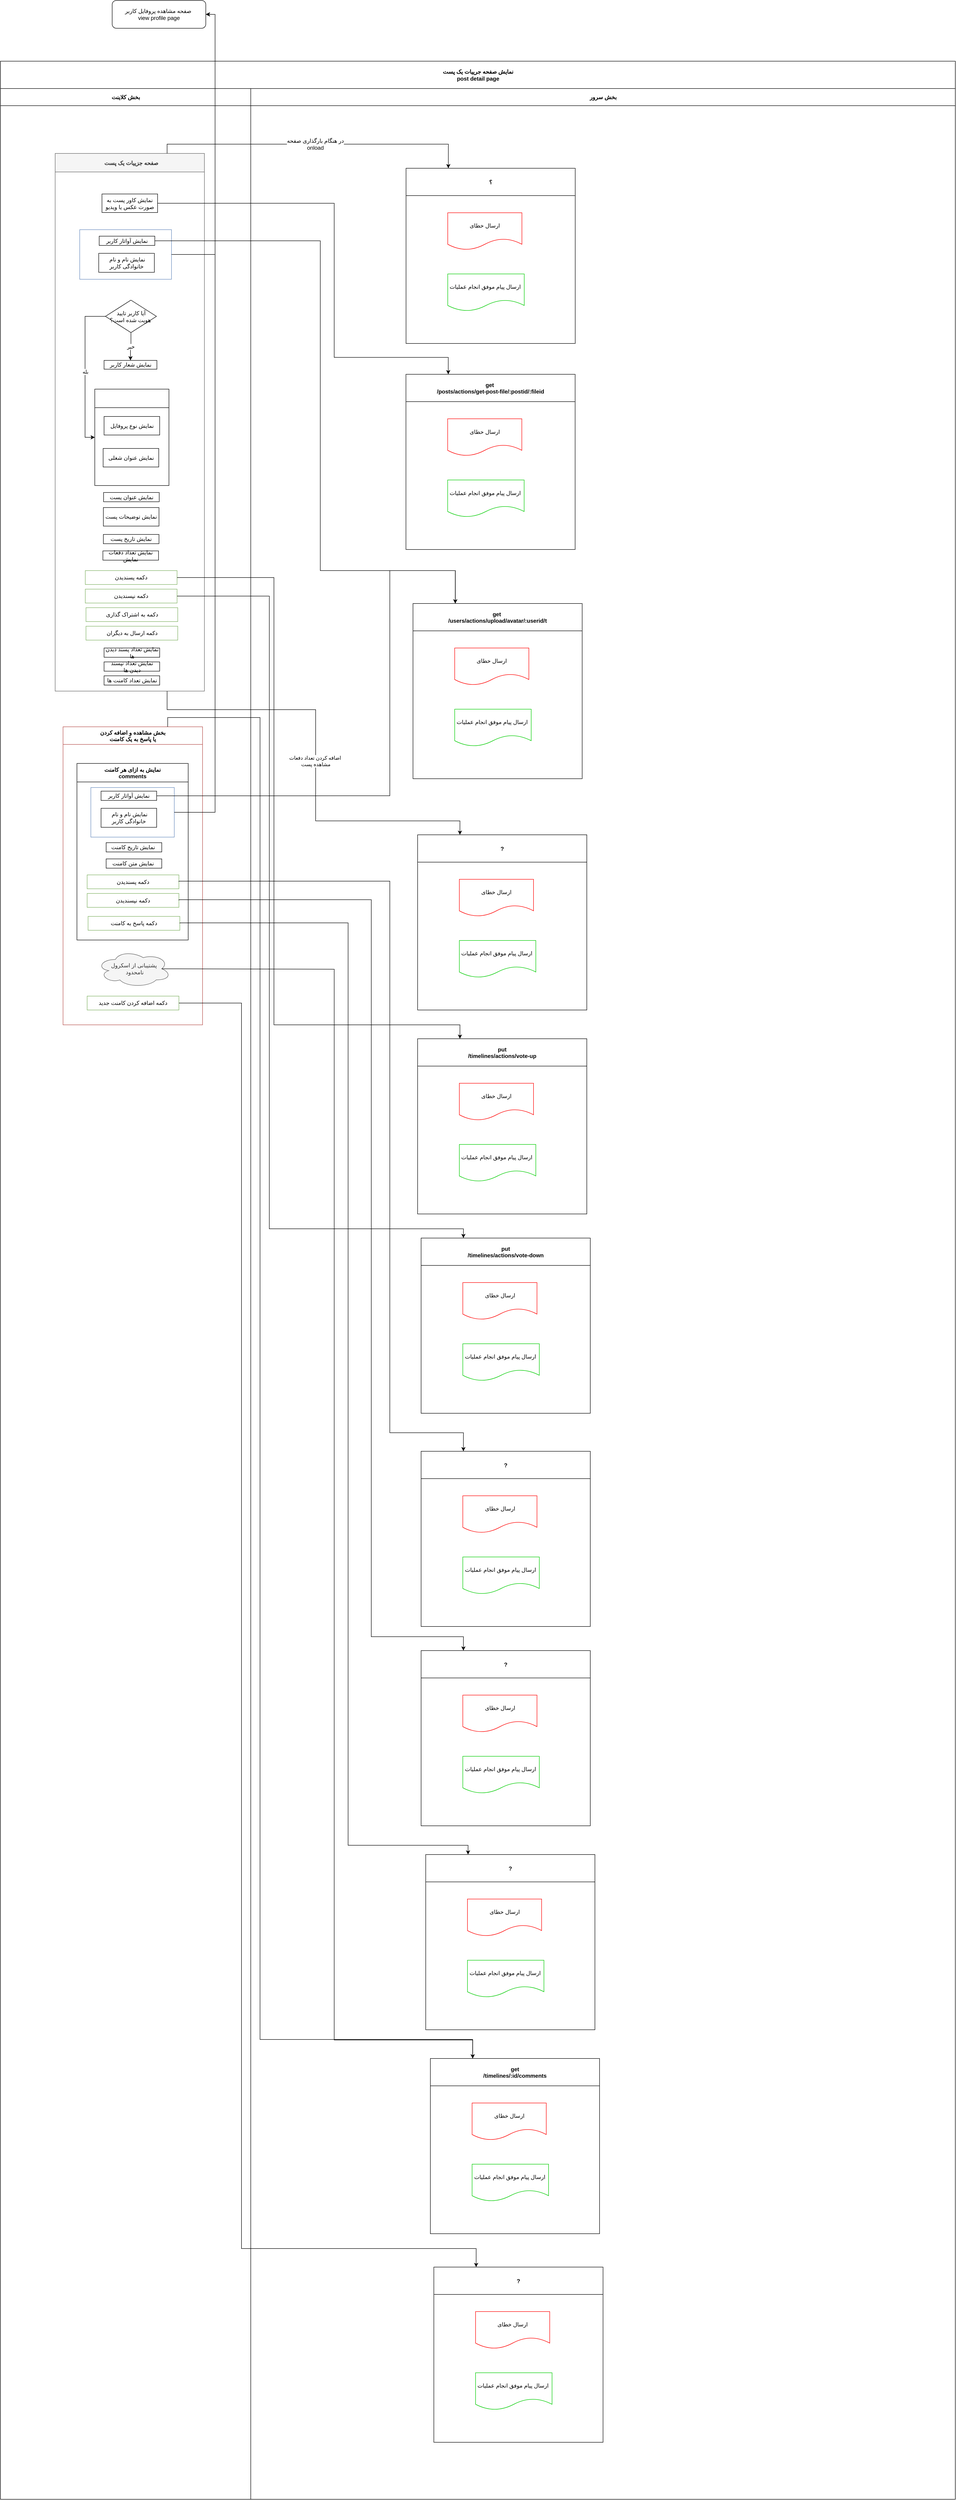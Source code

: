 <mxfile version="11.0.8" type="github"><diagram id="nFZyr5lgO45AVFI8pOyt" name="Page-1"><mxGraphModel dx="3543" dy="-3227" grid="1" gridSize="10" guides="1" tooltips="1" connect="1" arrows="1" fold="1" page="1" pageScale="1" pageWidth="850" pageHeight="1100" math="0" shadow="0"><root><mxCell id="0"/><mxCell id="1" parent="0"/><mxCell id="6wpBhNa-bCIsLOUR4BL_-142" value="&lt;span style=&quot;background-color: rgb(255 , 255 , 255)&quot;&gt;نمایش صفحه جرییات یک پست&lt;/span&gt;&lt;br&gt;&lt;span style=&quot;font-size: 12px&quot;&gt;post detail page&lt;/span&gt;" style="swimlane;html=1;childLayout=stackLayout;resizeParent=1;resizeParentMax=0;startSize=59;" parent="1" vertex="1"><mxGeometry x="-1600" y="4681" width="2060" height="5260" as="geometry"/></mxCell><mxCell id="6wpBhNa-bCIsLOUR4BL_-143" value="&lt;span style=&quot;background-color: rgb(255 , 255 , 255)&quot;&gt;بخش کلاینت&lt;/span&gt;" style="swimlane;html=1;startSize=37;" parent="6wpBhNa-bCIsLOUR4BL_-142" vertex="1"><mxGeometry y="59" width="540" height="5201" as="geometry"/></mxCell><mxCell id="6-1D8ZHgFkMubpNs1xCb-3" value="  صفحه جزییات یک پست" style="swimlane;fillColor=#f5f5f5;strokeColor=#666666;fontColor=#333333;startSize=40;" parent="6wpBhNa-bCIsLOUR4BL_-143" vertex="1"><mxGeometry x="118" y="140" width="322" height="1160" as="geometry"/></mxCell><mxCell id="k86r6Akarh5uLTpzxsTO-97" value="&lt;p&gt;&lt;/p&gt;&lt;p&gt;&lt;/p&gt;&lt;p&gt;&lt;/p&gt;&lt;p&gt;&lt;/p&gt;&lt;p&gt;&lt;/p&gt;&lt;p&gt;&lt;br&gt;&lt;/p&gt;" style="rounded=0;whiteSpace=wrap;html=1;fillColor=#FFFFFF;strokeColor=#6c8ebf;" parent="6-1D8ZHgFkMubpNs1xCb-3" vertex="1"><mxGeometry x="53" y="164.5" width="198" height="107" as="geometry"/></mxCell><mxCell id="k86r6Akarh5uLTpzxsTO-21" value="&lt;p&gt;&lt;/p&gt;&lt;p&gt;&lt;/p&gt;&lt;p&gt;&lt;/p&gt;&lt;p&gt;&lt;/p&gt;&lt;p&gt;&lt;/p&gt;&lt;p&gt;&lt;/p&gt;&lt;p&gt;نمایش کاور پست به صورت عکس یا ویدیو&lt;br&gt;&lt;/p&gt;" style="rounded=0;whiteSpace=wrap;html=1;" parent="6-1D8ZHgFkMubpNs1xCb-3" vertex="1"><mxGeometry x="101" y="87.5" width="120" height="40" as="geometry"/></mxCell><mxCell id="k86r6Akarh5uLTpzxsTO-22" value="&lt;p&gt;&lt;/p&gt;&lt;p&gt;&lt;/p&gt;&lt;p&gt;&lt;/p&gt;&lt;p&gt;&lt;/p&gt;&lt;p&gt;&lt;/p&gt;&lt;p&gt;&lt;/p&gt;&lt;p&gt;نمایش&lt;span&gt;&amp;nbsp;آواتار کاربر&lt;/span&gt;&lt;/p&gt;" style="rounded=0;whiteSpace=wrap;html=1;" parent="6-1D8ZHgFkMubpNs1xCb-3" vertex="1"><mxGeometry x="95" y="178.5" width="120" height="20" as="geometry"/></mxCell><mxCell id="k86r6Akarh5uLTpzxsTO-23" value="&lt;p&gt;&lt;/p&gt;&lt;p&gt;&lt;/p&gt;&lt;p&gt;&lt;/p&gt;&lt;p&gt;&lt;/p&gt;&lt;p&gt;&lt;/p&gt;&lt;p&gt;&lt;/p&gt;&lt;p&gt;&amp;nbsp;نمایش نام و نام خانوادگی کاربر&lt;br&gt;&lt;/p&gt;" style="rounded=0;whiteSpace=wrap;html=1;" parent="6-1D8ZHgFkMubpNs1xCb-3" vertex="1"><mxGeometry x="94" y="215.5" width="120" height="41" as="geometry"/></mxCell><mxCell id="k86r6Akarh5uLTpzxsTO-38" value="آیا کاربر تایید&lt;br&gt;هویت شده است؟&amp;nbsp;" style="rhombus;whiteSpace=wrap;html=1;strokeColor=#000000;" parent="6-1D8ZHgFkMubpNs1xCb-3" vertex="1"><mxGeometry x="108.5" y="316.5" width="110" height="70" as="geometry"/></mxCell><mxCell id="k86r6Akarh5uLTpzxsTO-53" value="بله" style="edgeStyle=orthogonalEdgeStyle;rounded=0;orthogonalLoop=1;jettySize=auto;html=1;exitX=0;exitY=0.5;exitDx=0;exitDy=0;entryX=0;entryY=0.5;entryDx=0;entryDy=0;" parent="6-1D8ZHgFkMubpNs1xCb-3" source="k86r6Akarh5uLTpzxsTO-38" target="k86r6Akarh5uLTpzxsTO-41" edge="1"><mxGeometry relative="1" as="geometry"><Array as="points"><mxPoint x="64.5" y="351.5"/><mxPoint x="64.5" y="612.5"/></Array></mxGeometry></mxCell><mxCell id="k86r6Akarh5uLTpzxsTO-24" value="&lt;p&gt;&lt;/p&gt;&lt;p&gt;&lt;/p&gt;&lt;p&gt;&lt;/p&gt;&lt;p&gt;&lt;/p&gt;&lt;p&gt;&lt;/p&gt;&lt;p&gt;&lt;/p&gt;&lt;p&gt;نمایش شعار کاربر&lt;br&gt;&lt;/p&gt;" style="rounded=0;whiteSpace=wrap;html=1;" parent="6-1D8ZHgFkMubpNs1xCb-3" vertex="1"><mxGeometry x="105.5" y="446.5" width="114" height="19" as="geometry"/></mxCell><mxCell id="k86r6Akarh5uLTpzxsTO-41" value="" style="swimlane;startSize=40;" parent="6-1D8ZHgFkMubpNs1xCb-3" vertex="1"><mxGeometry x="85.5" y="508.5" width="160" height="208" as="geometry"/></mxCell><mxCell id="k86r6Akarh5uLTpzxsTO-42" value="&lt;p&gt;&lt;/p&gt;&lt;p&gt;&lt;/p&gt;&lt;p&gt;&lt;/p&gt;&lt;p&gt;&lt;/p&gt;&lt;p&gt;&lt;/p&gt;&lt;p&gt;&lt;/p&gt;&lt;p&gt;نمایش نوع پروفایل&lt;br&gt;&lt;/p&gt;" style="rounded=0;whiteSpace=wrap;html=1;" parent="k86r6Akarh5uLTpzxsTO-41" vertex="1"><mxGeometry x="20" y="59" width="120" height="40" as="geometry"/></mxCell><mxCell id="k86r6Akarh5uLTpzxsTO-52" value="&lt;p&gt;&lt;/p&gt;&lt;p&gt;&lt;/p&gt;&lt;p&gt;&lt;/p&gt;&lt;p&gt;&lt;/p&gt;&lt;p&gt;&lt;/p&gt;&lt;p&gt;&lt;/p&gt;&lt;p&gt;نمایش عنوان شغلی&lt;br&gt;&lt;/p&gt;" style="rounded=0;whiteSpace=wrap;html=1;" parent="k86r6Akarh5uLTpzxsTO-41" vertex="1"><mxGeometry x="18" y="128" width="120" height="40" as="geometry"/></mxCell><mxCell id="k86r6Akarh5uLTpzxsTO-39" value="خیر" style="edgeStyle=orthogonalEdgeStyle;rounded=0;orthogonalLoop=1;jettySize=auto;html=1;exitX=0.5;exitY=1;exitDx=0;exitDy=0;entryX=0.5;entryY=0;entryDx=0;entryDy=0;" parent="6-1D8ZHgFkMubpNs1xCb-3" source="k86r6Akarh5uLTpzxsTO-38" target="k86r6Akarh5uLTpzxsTO-24" edge="1"><mxGeometry relative="1" as="geometry"/></mxCell><mxCell id="k86r6Akarh5uLTpzxsTO-40" value="&lt;p&gt;&lt;/p&gt;&lt;p&gt;&lt;/p&gt;&lt;p&gt;&lt;/p&gt;&lt;p&gt;&lt;/p&gt;&lt;p&gt;&lt;/p&gt;&lt;p&gt;&lt;/p&gt;&lt;p&gt;نمایش عنوان پست&lt;br&gt;&lt;/p&gt;" style="rounded=0;whiteSpace=wrap;html=1;strokeColor=#000000;" parent="6-1D8ZHgFkMubpNs1xCb-3" vertex="1"><mxGeometry x="104.5" y="731.5" width="120" height="20" as="geometry"/></mxCell><mxCell id="k86r6Akarh5uLTpzxsTO-27" value="&lt;p&gt;&lt;/p&gt;&lt;p&gt;&lt;/p&gt;&lt;p&gt;&lt;/p&gt;&lt;p&gt;&lt;/p&gt;&lt;p&gt;&lt;/p&gt;&lt;p&gt;&lt;/p&gt;&lt;p&gt;نمایش توضیحات پست&lt;br&gt;&lt;/p&gt;" style="rounded=0;whiteSpace=wrap;html=1;" parent="6-1D8ZHgFkMubpNs1xCb-3" vertex="1"><mxGeometry x="104" y="764" width="120" height="40" as="geometry"/></mxCell><mxCell id="k86r6Akarh5uLTpzxsTO-25" value="&lt;p&gt;&lt;/p&gt;&lt;p&gt;&lt;/p&gt;&lt;p&gt;&lt;/p&gt;&lt;p&gt;&lt;/p&gt;&lt;p&gt;&lt;/p&gt;&lt;p&gt;&lt;/p&gt;&lt;p&gt;نمایش تاریخ پست&lt;br&gt;&lt;/p&gt;" style="rounded=0;whiteSpace=wrap;html=1;" parent="6-1D8ZHgFkMubpNs1xCb-3" vertex="1"><mxGeometry x="104" y="822" width="120" height="20" as="geometry"/></mxCell><mxCell id="k86r6Akarh5uLTpzxsTO-37" value="&lt;p&gt;&lt;/p&gt;&lt;p&gt;&lt;/p&gt;&lt;p&gt;&lt;/p&gt;&lt;p&gt;&lt;/p&gt;&lt;p&gt;&lt;/p&gt;&lt;p&gt;&lt;/p&gt;&lt;p&gt;نمایش تعداد دفعات نمایش&lt;br&gt;&lt;/p&gt;" style="rounded=0;whiteSpace=wrap;html=1;" parent="6-1D8ZHgFkMubpNs1xCb-3" vertex="1"><mxGeometry x="103" y="857.5" width="120" height="20" as="geometry"/></mxCell><mxCell id="iHETQshNUjLsoJWvtP35-3" value="دکمه پسندیدن" style="rounded=0;whiteSpace=wrap;html=1;fillColor=#FFFFFF;strokeColor=#82B366;" vertex="1" parent="6-1D8ZHgFkMubpNs1xCb-3"><mxGeometry x="65" y="900" width="198" height="30" as="geometry"/></mxCell><mxCell id="iHETQshNUjLsoJWvtP35-4" value="دکمه نپسندیدن" style="rounded=0;whiteSpace=wrap;html=1;fillColor=#FFFFFF;strokeColor=#82B366;" vertex="1" parent="6-1D8ZHgFkMubpNs1xCb-3"><mxGeometry x="65" y="940" width="198" height="30" as="geometry"/></mxCell><mxCell id="iHETQshNUjLsoJWvtP35-5" value="دکمه به اشتراک گذاری" style="rounded=0;whiteSpace=wrap;html=1;fillColor=#FFFFFF;strokeColor=#82B366;" vertex="1" parent="6-1D8ZHgFkMubpNs1xCb-3"><mxGeometry x="66.5" y="980" width="198" height="30" as="geometry"/></mxCell><mxCell id="iHETQshNUjLsoJWvtP35-6" value="دکمه ارسال به دیگران" style="rounded=0;whiteSpace=wrap;html=1;fillColor=#FFFFFF;strokeColor=#82B366;" vertex="1" parent="6-1D8ZHgFkMubpNs1xCb-3"><mxGeometry x="66.5" y="1020" width="198" height="30" as="geometry"/></mxCell><mxCell id="iHETQshNUjLsoJWvtP35-169" value="&lt;p&gt;&lt;/p&gt;&lt;p&gt;&lt;/p&gt;&lt;p&gt;&lt;/p&gt;&lt;p&gt;&lt;/p&gt;&lt;p&gt;&lt;/p&gt;&lt;p&gt;&lt;/p&gt;&lt;p&gt;نمایش تعداد پسند دیدن ها&lt;br&gt;&lt;/p&gt;" style="rounded=0;whiteSpace=wrap;html=1;strokeColor=#000000;" vertex="1" parent="6-1D8ZHgFkMubpNs1xCb-3"><mxGeometry x="105.5" y="1067" width="120" height="20" as="geometry"/></mxCell><mxCell id="iHETQshNUjLsoJWvtP35-45" value="بخش مشاهده و اضافه کردن&#10;یا پاسخ به یک کامنت" style="swimlane;fillColor=#FFFFFF;strokeColor=#b85450;startSize=38;" vertex="1" parent="6wpBhNa-bCIsLOUR4BL_-143"><mxGeometry x="135" y="1377" width="301" height="643" as="geometry"/></mxCell><mxCell id="iHETQshNUjLsoJWvtP35-55" value="&#10;نمایش به ازای هر کامنت&#10;comments&#10;" style="swimlane;startSize=40;" vertex="1" parent="iHETQshNUjLsoJWvtP35-45"><mxGeometry x="30" y="79" width="240" height="381" as="geometry"/></mxCell><mxCell id="iHETQshNUjLsoJWvtP35-63" value="&lt;p&gt;&lt;/p&gt;&lt;p&gt;&lt;/p&gt;&lt;p&gt;&lt;/p&gt;&lt;p&gt;&lt;/p&gt;&lt;p&gt;&lt;/p&gt;&lt;p&gt;&lt;br&gt;&lt;/p&gt;" style="rounded=0;whiteSpace=wrap;html=1;fillColor=#FFFFFF;strokeColor=#6c8ebf;" vertex="1" parent="iHETQshNUjLsoJWvtP35-55"><mxGeometry x="30" y="52" width="180" height="107" as="geometry"/></mxCell><mxCell id="iHETQshNUjLsoJWvtP35-64" value="&lt;p&gt;&lt;/p&gt;&lt;p&gt;&lt;/p&gt;&lt;p&gt;&lt;/p&gt;&lt;p&gt;&lt;/p&gt;&lt;p&gt;&lt;/p&gt;&lt;p&gt;&lt;/p&gt;&lt;p&gt;نمایش&lt;span&gt;&amp;nbsp;آواتار کاربر&lt;/span&gt;&lt;/p&gt;" style="rounded=0;whiteSpace=wrap;html=1;" vertex="1" parent="iHETQshNUjLsoJWvtP35-55"><mxGeometry x="52" y="59.833" width="120" height="20" as="geometry"/></mxCell><mxCell id="iHETQshNUjLsoJWvtP35-65" value="&lt;p&gt;&lt;/p&gt;&lt;p&gt;&lt;/p&gt;&lt;p&gt;&lt;/p&gt;&lt;p&gt;&lt;/p&gt;&lt;p&gt;&lt;/p&gt;&lt;p&gt;&lt;/p&gt;&lt;p&gt;&amp;nbsp;نمایش نام و نام خانوادگی کاربر&lt;br&gt;&lt;/p&gt;" style="rounded=0;whiteSpace=wrap;html=1;" vertex="1" parent="iHETQshNUjLsoJWvtP35-55"><mxGeometry x="52" y="96.833" width="120" height="41" as="geometry"/></mxCell><mxCell id="iHETQshNUjLsoJWvtP35-68" value="&lt;p&gt;&lt;/p&gt;&lt;p&gt;&lt;/p&gt;&lt;p&gt;&lt;/p&gt;&lt;p&gt;&lt;/p&gt;&lt;p&gt;&lt;/p&gt;&lt;p&gt;&lt;/p&gt;&lt;p&gt;نمایش تاریخ کامنت&amp;nbsp;&lt;br&gt;&lt;/p&gt;" style="rounded=0;whiteSpace=wrap;html=1;" vertex="1" parent="iHETQshNUjLsoJWvtP35-55"><mxGeometry x="63" y="171" width="120" height="20" as="geometry"/></mxCell><mxCell id="iHETQshNUjLsoJWvtP35-69" value="دکمه پسندیدن" style="rounded=0;whiteSpace=wrap;html=1;fillColor=#FFFFFF;strokeColor=#82B366;" vertex="1" parent="iHETQshNUjLsoJWvtP35-55"><mxGeometry x="22" y="240.5" width="198" height="30" as="geometry"/></mxCell><mxCell id="iHETQshNUjLsoJWvtP35-70" value="دکمه نپسندیدن" style="rounded=0;whiteSpace=wrap;html=1;fillColor=#FFFFFF;strokeColor=#82B366;" vertex="1" parent="iHETQshNUjLsoJWvtP35-55"><mxGeometry x="22" y="280.5" width="198" height="30" as="geometry"/></mxCell><mxCell id="iHETQshNUjLsoJWvtP35-109" value="دکمه پاسخ به کامنت" style="rounded=0;whiteSpace=wrap;html=1;fillColor=#FFFFFF;strokeColor=#82B366;" vertex="1" parent="iHETQshNUjLsoJWvtP35-55"><mxGeometry x="24" y="330" width="198" height="30" as="geometry"/></mxCell><mxCell id="iHETQshNUjLsoJWvtP35-62" value="پشتیبانی از اسکرول&lt;br&gt;&amp;nbsp;نامحدود" style="ellipse;shape=cloud;whiteSpace=wrap;html=1;fillColor=#f5f5f5;strokeColor=#666666;fontColor=#333333;" vertex="1" parent="iHETQshNUjLsoJWvtP35-45"><mxGeometry x="73" y="482.056" width="160" height="80" as="geometry"/></mxCell><mxCell id="iHETQshNUjLsoJWvtP35-149" value="دکمه اضافه کردن کامنت جدید" style="rounded=0;whiteSpace=wrap;html=1;fillColor=#FFFFFF;strokeColor=#82B366;" vertex="1" parent="iHETQshNUjLsoJWvtP35-45"><mxGeometry x="52" y="581" width="198" height="30" as="geometry"/></mxCell><mxCell id="6wpBhNa-bCIsLOUR4BL_-144" value="&lt;span style=&quot;background-color: rgb(255 , 255 , 255)&quot;&gt;بخش سرور&lt;/span&gt;" style="swimlane;html=1;startSize=37;" parent="6wpBhNa-bCIsLOUR4BL_-142" vertex="1"><mxGeometry x="540" y="59" width="1520" height="5201" as="geometry"/></mxCell><mxCell id="6wpBhNa-bCIsLOUR4BL_-29" value="؟" style="swimlane;startSize=59;" parent="6wpBhNa-bCIsLOUR4BL_-144" vertex="1"><mxGeometry x="335" y="172" width="365" height="378" as="geometry"/></mxCell><mxCell id="6wpBhNa-bCIsLOUR4BL_-30" style="edgeStyle=orthogonalEdgeStyle;rounded=0;orthogonalLoop=1;jettySize=auto;html=1;exitX=0.5;exitY=1;exitDx=0;exitDy=0;dashed=1;strokeColor=#00CC00;" parent="6wpBhNa-bCIsLOUR4BL_-29" edge="1"><mxGeometry relative="1" as="geometry"><mxPoint x="153.667" y="150.333" as="sourcePoint"/></mxGeometry></mxCell><mxCell id="6wpBhNa-bCIsLOUR4BL_-31" value="بله" style="text;html=1;resizable=0;points=[];align=center;verticalAlign=middle;labelBackgroundColor=#ffffff;" parent="6wpBhNa-bCIsLOUR4BL_-30" vertex="1" connectable="0"><mxGeometry x="-0.015" y="-11" relative="1" as="geometry"><mxPoint x="11" y="-11" as="offset"/></mxGeometry></mxCell><mxCell id="6wpBhNa-bCIsLOUR4BL_-32" value="بله" style="edgeStyle=orthogonalEdgeStyle;rounded=0;orthogonalLoop=1;jettySize=auto;html=1;exitX=0.5;exitY=1;exitDx=0;exitDy=0;entryX=0.5;entryY=0;entryDx=0;entryDy=0;dashed=1;strokeColor=#00CC00;" parent="6wpBhNa-bCIsLOUR4BL_-29" edge="1"><mxGeometry relative="1" as="geometry"/></mxCell><mxCell id="6wpBhNa-bCIsLOUR4BL_-33" value="ارسال خطای&lt;br&gt;" style="shape=document;whiteSpace=wrap;html=1;boundedLbl=1;strokeColor=#FF0000;" parent="6wpBhNa-bCIsLOUR4BL_-29" vertex="1"><mxGeometry x="90" y="96" width="160" height="80" as="geometry"/></mxCell><mxCell id="6wpBhNa-bCIsLOUR4BL_-34" value="خیر" style="edgeStyle=orthogonalEdgeStyle;rounded=0;orthogonalLoop=1;jettySize=auto;html=1;exitX=1;exitY=0.5;exitDx=0;exitDy=0;entryX=0;entryY=0.5;entryDx=0;entryDy=0;dashed=1;strokeColor=#FF0000;" parent="6wpBhNa-bCIsLOUR4BL_-29" edge="1"><mxGeometry relative="1" as="geometry"/></mxCell><mxCell id="6wpBhNa-bCIsLOUR4BL_-35" value="خیر" style="edgeStyle=orthogonalEdgeStyle;rounded=0;orthogonalLoop=1;jettySize=auto;html=1;exitX=0.5;exitY=1;exitDx=0;exitDy=0;entryX=0.5;entryY=0;entryDx=0;entryDy=0;dashed=1;strokeColor=#FF0000;" parent="6wpBhNa-bCIsLOUR4BL_-29" edge="1"><mxGeometry relative="1" as="geometry"/></mxCell><mxCell id="6wpBhNa-bCIsLOUR4BL_-36" value="بله" style="edgeStyle=orthogonalEdgeStyle;rounded=0;orthogonalLoop=1;jettySize=auto;html=1;exitX=0.5;exitY=1;exitDx=0;exitDy=0;entryX=0.5;entryY=0;entryDx=0;entryDy=0;dashed=1;strokeColor=#00CC00;" parent="6wpBhNa-bCIsLOUR4BL_-29" edge="1"><mxGeometry relative="1" as="geometry"><mxPoint x="153.667" y="310.333" as="sourcePoint"/></mxGeometry></mxCell><mxCell id="6wpBhNa-bCIsLOUR4BL_-37" value="بله" style="edgeStyle=orthogonalEdgeStyle;rounded=0;orthogonalLoop=1;jettySize=auto;html=1;exitX=0.5;exitY=1;exitDx=0;exitDy=0;dashed=1;strokeColor=#00CC00;" parent="6wpBhNa-bCIsLOUR4BL_-29" edge="1"><mxGeometry relative="1" as="geometry"/></mxCell><mxCell id="6wpBhNa-bCIsLOUR4BL_-38" value="خیر" style="edgeStyle=orthogonalEdgeStyle;rounded=0;orthogonalLoop=1;jettySize=auto;html=1;exitX=1;exitY=0.5;exitDx=0;exitDy=0;entryX=0;entryY=0.5;entryDx=0;entryDy=0;dashed=1;strokeColor=#FF0000;" parent="6wpBhNa-bCIsLOUR4BL_-29" edge="1"><mxGeometry relative="1" as="geometry"><Array as="points"><mxPoint x="357" y="270"/><mxPoint x="357" y="270"/></Array></mxGeometry></mxCell><mxCell id="6wpBhNa-bCIsLOUR4BL_-39" value="خیر" style="edgeStyle=orthogonalEdgeStyle;rounded=0;orthogonalLoop=1;jettySize=auto;html=1;exitX=1;exitY=0.5;exitDx=0;exitDy=0;entryX=0;entryY=0.5;entryDx=0;entryDy=0;dashed=1;strokeColor=#FF0000;" parent="6wpBhNa-bCIsLOUR4BL_-29" edge="1"><mxGeometry relative="1" as="geometry"/></mxCell><mxCell id="6wpBhNa-bCIsLOUR4BL_-40" style="edgeStyle=orthogonalEdgeStyle;rounded=0;orthogonalLoop=1;jettySize=auto;html=1;exitX=0.5;exitY=1;exitDx=0;exitDy=0;dashed=1;strokeColor=#000000;" parent="6wpBhNa-bCIsLOUR4BL_-29" edge="1"><mxGeometry relative="1" as="geometry"/></mxCell><mxCell id="6wpBhNa-bCIsLOUR4BL_-41" style="edgeStyle=orthogonalEdgeStyle;rounded=0;orthogonalLoop=1;jettySize=auto;html=1;exitX=0.5;exitY=1;exitDx=0;exitDy=0;entryX=0.5;entryY=0;entryDx=0;entryDy=0;dashed=1;strokeColor=#000000;" parent="6wpBhNa-bCIsLOUR4BL_-29" edge="1"><mxGeometry relative="1" as="geometry"/></mxCell><mxCell id="6wpBhNa-bCIsLOUR4BL_-42" style="edgeStyle=orthogonalEdgeStyle;rounded=0;orthogonalLoop=1;jettySize=auto;html=1;exitX=1;exitY=0.5;exitDx=0;exitDy=0;entryX=0;entryY=0.5;entryDx=0;entryDy=0;dashed=1;strokeColor=#000000;" parent="6wpBhNa-bCIsLOUR4BL_-29" edge="1"><mxGeometry relative="1" as="geometry"/></mxCell><mxCell id="6wpBhNa-bCIsLOUR4BL_-43" value="خیر" style="edgeStyle=orthogonalEdgeStyle;rounded=0;orthogonalLoop=1;jettySize=auto;html=1;exitX=1;exitY=0.5;exitDx=0;exitDy=0;entryX=0;entryY=0.5;entryDx=0;entryDy=0;dashed=1;strokeColor=#FF0000;" parent="6wpBhNa-bCIsLOUR4BL_-29" edge="1"><mxGeometry relative="1" as="geometry"/></mxCell><mxCell id="6wpBhNa-bCIsLOUR4BL_-44" style="edgeStyle=orthogonalEdgeStyle;rounded=0;orthogonalLoop=1;jettySize=auto;html=1;exitX=1;exitY=0.5;exitDx=0;exitDy=0;entryX=0;entryY=0.5;entryDx=0;entryDy=0;dashed=1;strokeColor=#000000;" parent="6wpBhNa-bCIsLOUR4BL_-29" edge="1"><mxGeometry relative="1" as="geometry"/></mxCell><mxCell id="6wpBhNa-bCIsLOUR4BL_-45" value="ارسال پیام موفق انجام عملیات&amp;nbsp;" style="shape=document;whiteSpace=wrap;html=1;boundedLbl=1;strokeColor=#00CC00;" parent="6wpBhNa-bCIsLOUR4BL_-29" vertex="1"><mxGeometry x="90" y="228" width="165" height="80" as="geometry"/></mxCell><mxCell id="6wpBhNa-bCIsLOUR4BL_-46" value="بله" style="edgeStyle=orthogonalEdgeStyle;rounded=0;orthogonalLoop=1;jettySize=auto;html=1;exitX=0.5;exitY=1;exitDx=0;exitDy=0;dashed=1;strokeColor=#00CC00;" parent="6wpBhNa-bCIsLOUR4BL_-29" edge="1"><mxGeometry relative="1" as="geometry"/></mxCell><mxCell id="k86r6Akarh5uLTpzxsTO-58" value="get &#10;/users/actions/upload/avatar/:userid/t" style="swimlane;startSize=59;" parent="6wpBhNa-bCIsLOUR4BL_-144" vertex="1"><mxGeometry x="350" y="1111" width="365" height="378" as="geometry"/></mxCell><mxCell id="k86r6Akarh5uLTpzxsTO-59" style="edgeStyle=orthogonalEdgeStyle;rounded=0;orthogonalLoop=1;jettySize=auto;html=1;exitX=0.5;exitY=1;exitDx=0;exitDy=0;dashed=1;strokeColor=#00CC00;" parent="k86r6Akarh5uLTpzxsTO-58" edge="1"><mxGeometry relative="1" as="geometry"><mxPoint x="153.667" y="150.333" as="sourcePoint"/></mxGeometry></mxCell><mxCell id="k86r6Akarh5uLTpzxsTO-60" value="بله" style="text;html=1;resizable=0;points=[];align=center;verticalAlign=middle;labelBackgroundColor=#ffffff;" parent="k86r6Akarh5uLTpzxsTO-59" vertex="1" connectable="0"><mxGeometry x="-0.015" y="-11" relative="1" as="geometry"><mxPoint x="11" y="-11" as="offset"/></mxGeometry></mxCell><mxCell id="k86r6Akarh5uLTpzxsTO-61" value="بله" style="edgeStyle=orthogonalEdgeStyle;rounded=0;orthogonalLoop=1;jettySize=auto;html=1;exitX=0.5;exitY=1;exitDx=0;exitDy=0;entryX=0.5;entryY=0;entryDx=0;entryDy=0;dashed=1;strokeColor=#00CC00;" parent="k86r6Akarh5uLTpzxsTO-58" edge="1"><mxGeometry relative="1" as="geometry"/></mxCell><mxCell id="k86r6Akarh5uLTpzxsTO-62" value="ارسال خطای&lt;br&gt;" style="shape=document;whiteSpace=wrap;html=1;boundedLbl=1;strokeColor=#FF0000;" parent="k86r6Akarh5uLTpzxsTO-58" vertex="1"><mxGeometry x="90" y="96" width="160" height="80" as="geometry"/></mxCell><mxCell id="k86r6Akarh5uLTpzxsTO-63" value="خیر" style="edgeStyle=orthogonalEdgeStyle;rounded=0;orthogonalLoop=1;jettySize=auto;html=1;exitX=1;exitY=0.5;exitDx=0;exitDy=0;entryX=0;entryY=0.5;entryDx=0;entryDy=0;dashed=1;strokeColor=#FF0000;" parent="k86r6Akarh5uLTpzxsTO-58" edge="1"><mxGeometry relative="1" as="geometry"/></mxCell><mxCell id="k86r6Akarh5uLTpzxsTO-64" value="خیر" style="edgeStyle=orthogonalEdgeStyle;rounded=0;orthogonalLoop=1;jettySize=auto;html=1;exitX=0.5;exitY=1;exitDx=0;exitDy=0;entryX=0.5;entryY=0;entryDx=0;entryDy=0;dashed=1;strokeColor=#FF0000;" parent="k86r6Akarh5uLTpzxsTO-58" edge="1"><mxGeometry relative="1" as="geometry"/></mxCell><mxCell id="k86r6Akarh5uLTpzxsTO-65" value="بله" style="edgeStyle=orthogonalEdgeStyle;rounded=0;orthogonalLoop=1;jettySize=auto;html=1;exitX=0.5;exitY=1;exitDx=0;exitDy=0;entryX=0.5;entryY=0;entryDx=0;entryDy=0;dashed=1;strokeColor=#00CC00;" parent="k86r6Akarh5uLTpzxsTO-58" edge="1"><mxGeometry relative="1" as="geometry"><mxPoint x="153.667" y="310.333" as="sourcePoint"/></mxGeometry></mxCell><mxCell id="k86r6Akarh5uLTpzxsTO-66" value="بله" style="edgeStyle=orthogonalEdgeStyle;rounded=0;orthogonalLoop=1;jettySize=auto;html=1;exitX=0.5;exitY=1;exitDx=0;exitDy=0;dashed=1;strokeColor=#00CC00;" parent="k86r6Akarh5uLTpzxsTO-58" edge="1"><mxGeometry relative="1" as="geometry"/></mxCell><mxCell id="k86r6Akarh5uLTpzxsTO-67" value="خیر" style="edgeStyle=orthogonalEdgeStyle;rounded=0;orthogonalLoop=1;jettySize=auto;html=1;exitX=1;exitY=0.5;exitDx=0;exitDy=0;entryX=0;entryY=0.5;entryDx=0;entryDy=0;dashed=1;strokeColor=#FF0000;" parent="k86r6Akarh5uLTpzxsTO-58" edge="1"><mxGeometry relative="1" as="geometry"><Array as="points"><mxPoint x="357" y="270"/><mxPoint x="357" y="270"/></Array></mxGeometry></mxCell><mxCell id="k86r6Akarh5uLTpzxsTO-68" value="خیر" style="edgeStyle=orthogonalEdgeStyle;rounded=0;orthogonalLoop=1;jettySize=auto;html=1;exitX=1;exitY=0.5;exitDx=0;exitDy=0;entryX=0;entryY=0.5;entryDx=0;entryDy=0;dashed=1;strokeColor=#FF0000;" parent="k86r6Akarh5uLTpzxsTO-58" edge="1"><mxGeometry relative="1" as="geometry"/></mxCell><mxCell id="k86r6Akarh5uLTpzxsTO-69" style="edgeStyle=orthogonalEdgeStyle;rounded=0;orthogonalLoop=1;jettySize=auto;html=1;exitX=0.5;exitY=1;exitDx=0;exitDy=0;dashed=1;strokeColor=#000000;" parent="k86r6Akarh5uLTpzxsTO-58" edge="1"><mxGeometry relative="1" as="geometry"/></mxCell><mxCell id="k86r6Akarh5uLTpzxsTO-70" style="edgeStyle=orthogonalEdgeStyle;rounded=0;orthogonalLoop=1;jettySize=auto;html=1;exitX=0.5;exitY=1;exitDx=0;exitDy=0;entryX=0.5;entryY=0;entryDx=0;entryDy=0;dashed=1;strokeColor=#000000;" parent="k86r6Akarh5uLTpzxsTO-58" edge="1"><mxGeometry relative="1" as="geometry"/></mxCell><mxCell id="k86r6Akarh5uLTpzxsTO-71" style="edgeStyle=orthogonalEdgeStyle;rounded=0;orthogonalLoop=1;jettySize=auto;html=1;exitX=1;exitY=0.5;exitDx=0;exitDy=0;entryX=0;entryY=0.5;entryDx=0;entryDy=0;dashed=1;strokeColor=#000000;" parent="k86r6Akarh5uLTpzxsTO-58" edge="1"><mxGeometry relative="1" as="geometry"/></mxCell><mxCell id="k86r6Akarh5uLTpzxsTO-72" value="خیر" style="edgeStyle=orthogonalEdgeStyle;rounded=0;orthogonalLoop=1;jettySize=auto;html=1;exitX=1;exitY=0.5;exitDx=0;exitDy=0;entryX=0;entryY=0.5;entryDx=0;entryDy=0;dashed=1;strokeColor=#FF0000;" parent="k86r6Akarh5uLTpzxsTO-58" edge="1"><mxGeometry relative="1" as="geometry"/></mxCell><mxCell id="k86r6Akarh5uLTpzxsTO-73" style="edgeStyle=orthogonalEdgeStyle;rounded=0;orthogonalLoop=1;jettySize=auto;html=1;exitX=1;exitY=0.5;exitDx=0;exitDy=0;entryX=0;entryY=0.5;entryDx=0;entryDy=0;dashed=1;strokeColor=#000000;" parent="k86r6Akarh5uLTpzxsTO-58" edge="1"><mxGeometry relative="1" as="geometry"/></mxCell><mxCell id="k86r6Akarh5uLTpzxsTO-74" value="ارسال پیام موفق انجام عملیات&amp;nbsp;" style="shape=document;whiteSpace=wrap;html=1;boundedLbl=1;strokeColor=#00CC00;" parent="k86r6Akarh5uLTpzxsTO-58" vertex="1"><mxGeometry x="90" y="228" width="165" height="80" as="geometry"/></mxCell><mxCell id="k86r6Akarh5uLTpzxsTO-75" value="بله" style="edgeStyle=orthogonalEdgeStyle;rounded=0;orthogonalLoop=1;jettySize=auto;html=1;exitX=0.5;exitY=1;exitDx=0;exitDy=0;dashed=1;strokeColor=#00CC00;" parent="k86r6Akarh5uLTpzxsTO-58" edge="1"><mxGeometry relative="1" as="geometry"/></mxCell><mxCell id="k86r6Akarh5uLTpzxsTO-77" value="get &#10;/posts/actions/get-post-file/:postid/:fileid" style="swimlane;startSize=59;" parent="6wpBhNa-bCIsLOUR4BL_-144" vertex="1"><mxGeometry x="334.807" y="616.5" width="365" height="378" as="geometry"/></mxCell><mxCell id="k86r6Akarh5uLTpzxsTO-78" style="edgeStyle=orthogonalEdgeStyle;rounded=0;orthogonalLoop=1;jettySize=auto;html=1;exitX=0.5;exitY=1;exitDx=0;exitDy=0;dashed=1;strokeColor=#00CC00;" parent="k86r6Akarh5uLTpzxsTO-77" edge="1"><mxGeometry relative="1" as="geometry"><mxPoint x="153.667" y="150.333" as="sourcePoint"/></mxGeometry></mxCell><mxCell id="k86r6Akarh5uLTpzxsTO-79" value="بله" style="text;html=1;resizable=0;points=[];align=center;verticalAlign=middle;labelBackgroundColor=#ffffff;" parent="k86r6Akarh5uLTpzxsTO-78" vertex="1" connectable="0"><mxGeometry x="-0.015" y="-11" relative="1" as="geometry"><mxPoint x="11" y="-11" as="offset"/></mxGeometry></mxCell><mxCell id="k86r6Akarh5uLTpzxsTO-80" value="بله" style="edgeStyle=orthogonalEdgeStyle;rounded=0;orthogonalLoop=1;jettySize=auto;html=1;exitX=0.5;exitY=1;exitDx=0;exitDy=0;entryX=0.5;entryY=0;entryDx=0;entryDy=0;dashed=1;strokeColor=#00CC00;" parent="k86r6Akarh5uLTpzxsTO-77" edge="1"><mxGeometry relative="1" as="geometry"/></mxCell><mxCell id="k86r6Akarh5uLTpzxsTO-81" value="ارسال خطای&lt;br&gt;" style="shape=document;whiteSpace=wrap;html=1;boundedLbl=1;strokeColor=#FF0000;" parent="k86r6Akarh5uLTpzxsTO-77" vertex="1"><mxGeometry x="90" y="96" width="160" height="80" as="geometry"/></mxCell><mxCell id="k86r6Akarh5uLTpzxsTO-82" value="خیر" style="edgeStyle=orthogonalEdgeStyle;rounded=0;orthogonalLoop=1;jettySize=auto;html=1;exitX=1;exitY=0.5;exitDx=0;exitDy=0;entryX=0;entryY=0.5;entryDx=0;entryDy=0;dashed=1;strokeColor=#FF0000;" parent="k86r6Akarh5uLTpzxsTO-77" edge="1"><mxGeometry relative="1" as="geometry"/></mxCell><mxCell id="k86r6Akarh5uLTpzxsTO-83" value="خیر" style="edgeStyle=orthogonalEdgeStyle;rounded=0;orthogonalLoop=1;jettySize=auto;html=1;exitX=0.5;exitY=1;exitDx=0;exitDy=0;entryX=0.5;entryY=0;entryDx=0;entryDy=0;dashed=1;strokeColor=#FF0000;" parent="k86r6Akarh5uLTpzxsTO-77" edge="1"><mxGeometry relative="1" as="geometry"/></mxCell><mxCell id="k86r6Akarh5uLTpzxsTO-84" value="بله" style="edgeStyle=orthogonalEdgeStyle;rounded=0;orthogonalLoop=1;jettySize=auto;html=1;exitX=0.5;exitY=1;exitDx=0;exitDy=0;entryX=0.5;entryY=0;entryDx=0;entryDy=0;dashed=1;strokeColor=#00CC00;" parent="k86r6Akarh5uLTpzxsTO-77" edge="1"><mxGeometry relative="1" as="geometry"><mxPoint x="153.667" y="310.333" as="sourcePoint"/></mxGeometry></mxCell><mxCell id="k86r6Akarh5uLTpzxsTO-85" value="بله" style="edgeStyle=orthogonalEdgeStyle;rounded=0;orthogonalLoop=1;jettySize=auto;html=1;exitX=0.5;exitY=1;exitDx=0;exitDy=0;dashed=1;strokeColor=#00CC00;" parent="k86r6Akarh5uLTpzxsTO-77" edge="1"><mxGeometry relative="1" as="geometry"/></mxCell><mxCell id="k86r6Akarh5uLTpzxsTO-86" value="خیر" style="edgeStyle=orthogonalEdgeStyle;rounded=0;orthogonalLoop=1;jettySize=auto;html=1;exitX=1;exitY=0.5;exitDx=0;exitDy=0;entryX=0;entryY=0.5;entryDx=0;entryDy=0;dashed=1;strokeColor=#FF0000;" parent="k86r6Akarh5uLTpzxsTO-77" edge="1"><mxGeometry relative="1" as="geometry"><Array as="points"><mxPoint x="357" y="270"/><mxPoint x="357" y="270"/></Array></mxGeometry></mxCell><mxCell id="k86r6Akarh5uLTpzxsTO-87" value="خیر" style="edgeStyle=orthogonalEdgeStyle;rounded=0;orthogonalLoop=1;jettySize=auto;html=1;exitX=1;exitY=0.5;exitDx=0;exitDy=0;entryX=0;entryY=0.5;entryDx=0;entryDy=0;dashed=1;strokeColor=#FF0000;" parent="k86r6Akarh5uLTpzxsTO-77" edge="1"><mxGeometry relative="1" as="geometry"/></mxCell><mxCell id="k86r6Akarh5uLTpzxsTO-88" style="edgeStyle=orthogonalEdgeStyle;rounded=0;orthogonalLoop=1;jettySize=auto;html=1;exitX=0.5;exitY=1;exitDx=0;exitDy=0;dashed=1;strokeColor=#000000;" parent="k86r6Akarh5uLTpzxsTO-77" edge="1"><mxGeometry relative="1" as="geometry"/></mxCell><mxCell id="k86r6Akarh5uLTpzxsTO-89" style="edgeStyle=orthogonalEdgeStyle;rounded=0;orthogonalLoop=1;jettySize=auto;html=1;exitX=0.5;exitY=1;exitDx=0;exitDy=0;entryX=0.5;entryY=0;entryDx=0;entryDy=0;dashed=1;strokeColor=#000000;" parent="k86r6Akarh5uLTpzxsTO-77" edge="1"><mxGeometry relative="1" as="geometry"/></mxCell><mxCell id="k86r6Akarh5uLTpzxsTO-90" style="edgeStyle=orthogonalEdgeStyle;rounded=0;orthogonalLoop=1;jettySize=auto;html=1;exitX=1;exitY=0.5;exitDx=0;exitDy=0;entryX=0;entryY=0.5;entryDx=0;entryDy=0;dashed=1;strokeColor=#000000;" parent="k86r6Akarh5uLTpzxsTO-77" edge="1"><mxGeometry relative="1" as="geometry"/></mxCell><mxCell id="k86r6Akarh5uLTpzxsTO-91" value="خیر" style="edgeStyle=orthogonalEdgeStyle;rounded=0;orthogonalLoop=1;jettySize=auto;html=1;exitX=1;exitY=0.5;exitDx=0;exitDy=0;entryX=0;entryY=0.5;entryDx=0;entryDy=0;dashed=1;strokeColor=#FF0000;" parent="k86r6Akarh5uLTpzxsTO-77" edge="1"><mxGeometry relative="1" as="geometry"/></mxCell><mxCell id="k86r6Akarh5uLTpzxsTO-92" style="edgeStyle=orthogonalEdgeStyle;rounded=0;orthogonalLoop=1;jettySize=auto;html=1;exitX=1;exitY=0.5;exitDx=0;exitDy=0;entryX=0;entryY=0.5;entryDx=0;entryDy=0;dashed=1;strokeColor=#000000;" parent="k86r6Akarh5uLTpzxsTO-77" edge="1"><mxGeometry relative="1" as="geometry"/></mxCell><mxCell id="k86r6Akarh5uLTpzxsTO-93" value="ارسال پیام موفق انجام عملیات&amp;nbsp;" style="shape=document;whiteSpace=wrap;html=1;boundedLbl=1;strokeColor=#00CC00;" parent="k86r6Akarh5uLTpzxsTO-77" vertex="1"><mxGeometry x="90" y="228" width="165" height="80" as="geometry"/></mxCell><mxCell id="k86r6Akarh5uLTpzxsTO-94" value="بله" style="edgeStyle=orthogonalEdgeStyle;rounded=0;orthogonalLoop=1;jettySize=auto;html=1;exitX=0.5;exitY=1;exitDx=0;exitDy=0;dashed=1;strokeColor=#00CC00;" parent="k86r6Akarh5uLTpzxsTO-77" edge="1"><mxGeometry relative="1" as="geometry"/></mxCell><mxCell id="k86r6Akarh5uLTpzxsTO-101" value="?" style="swimlane;startSize=59;" parent="6wpBhNa-bCIsLOUR4BL_-144" vertex="1"><mxGeometry x="360" y="1610" width="365" height="378" as="geometry"/></mxCell><mxCell id="k86r6Akarh5uLTpzxsTO-102" style="edgeStyle=orthogonalEdgeStyle;rounded=0;orthogonalLoop=1;jettySize=auto;html=1;exitX=0.5;exitY=1;exitDx=0;exitDy=0;dashed=1;strokeColor=#00CC00;" parent="k86r6Akarh5uLTpzxsTO-101" edge="1"><mxGeometry relative="1" as="geometry"><mxPoint x="153.667" y="150.333" as="sourcePoint"/></mxGeometry></mxCell><mxCell id="k86r6Akarh5uLTpzxsTO-103" value="بله" style="text;html=1;resizable=0;points=[];align=center;verticalAlign=middle;labelBackgroundColor=#ffffff;" parent="k86r6Akarh5uLTpzxsTO-102" vertex="1" connectable="0"><mxGeometry x="-0.015" y="-11" relative="1" as="geometry"><mxPoint x="11" y="-11" as="offset"/></mxGeometry></mxCell><mxCell id="k86r6Akarh5uLTpzxsTO-104" value="بله" style="edgeStyle=orthogonalEdgeStyle;rounded=0;orthogonalLoop=1;jettySize=auto;html=1;exitX=0.5;exitY=1;exitDx=0;exitDy=0;entryX=0.5;entryY=0;entryDx=0;entryDy=0;dashed=1;strokeColor=#00CC00;" parent="k86r6Akarh5uLTpzxsTO-101" edge="1"><mxGeometry relative="1" as="geometry"/></mxCell><mxCell id="k86r6Akarh5uLTpzxsTO-105" value="ارسال خطای&lt;br&gt;" style="shape=document;whiteSpace=wrap;html=1;boundedLbl=1;strokeColor=#FF0000;" parent="k86r6Akarh5uLTpzxsTO-101" vertex="1"><mxGeometry x="90" y="96" width="160" height="80" as="geometry"/></mxCell><mxCell id="k86r6Akarh5uLTpzxsTO-106" value="خیر" style="edgeStyle=orthogonalEdgeStyle;rounded=0;orthogonalLoop=1;jettySize=auto;html=1;exitX=1;exitY=0.5;exitDx=0;exitDy=0;entryX=0;entryY=0.5;entryDx=0;entryDy=0;dashed=1;strokeColor=#FF0000;" parent="k86r6Akarh5uLTpzxsTO-101" edge="1"><mxGeometry relative="1" as="geometry"/></mxCell><mxCell id="k86r6Akarh5uLTpzxsTO-107" value="خیر" style="edgeStyle=orthogonalEdgeStyle;rounded=0;orthogonalLoop=1;jettySize=auto;html=1;exitX=0.5;exitY=1;exitDx=0;exitDy=0;entryX=0.5;entryY=0;entryDx=0;entryDy=0;dashed=1;strokeColor=#FF0000;" parent="k86r6Akarh5uLTpzxsTO-101" edge="1"><mxGeometry relative="1" as="geometry"/></mxCell><mxCell id="k86r6Akarh5uLTpzxsTO-108" value="بله" style="edgeStyle=orthogonalEdgeStyle;rounded=0;orthogonalLoop=1;jettySize=auto;html=1;exitX=0.5;exitY=1;exitDx=0;exitDy=0;entryX=0.5;entryY=0;entryDx=0;entryDy=0;dashed=1;strokeColor=#00CC00;" parent="k86r6Akarh5uLTpzxsTO-101" edge="1"><mxGeometry relative="1" as="geometry"><mxPoint x="153.667" y="310.333" as="sourcePoint"/></mxGeometry></mxCell><mxCell id="k86r6Akarh5uLTpzxsTO-109" value="بله" style="edgeStyle=orthogonalEdgeStyle;rounded=0;orthogonalLoop=1;jettySize=auto;html=1;exitX=0.5;exitY=1;exitDx=0;exitDy=0;dashed=1;strokeColor=#00CC00;" parent="k86r6Akarh5uLTpzxsTO-101" edge="1"><mxGeometry relative="1" as="geometry"/></mxCell><mxCell id="k86r6Akarh5uLTpzxsTO-110" value="خیر" style="edgeStyle=orthogonalEdgeStyle;rounded=0;orthogonalLoop=1;jettySize=auto;html=1;exitX=1;exitY=0.5;exitDx=0;exitDy=0;entryX=0;entryY=0.5;entryDx=0;entryDy=0;dashed=1;strokeColor=#FF0000;" parent="k86r6Akarh5uLTpzxsTO-101" edge="1"><mxGeometry relative="1" as="geometry"><Array as="points"><mxPoint x="357" y="270"/><mxPoint x="357" y="270"/></Array></mxGeometry></mxCell><mxCell id="k86r6Akarh5uLTpzxsTO-111" value="خیر" style="edgeStyle=orthogonalEdgeStyle;rounded=0;orthogonalLoop=1;jettySize=auto;html=1;exitX=1;exitY=0.5;exitDx=0;exitDy=0;entryX=0;entryY=0.5;entryDx=0;entryDy=0;dashed=1;strokeColor=#FF0000;" parent="k86r6Akarh5uLTpzxsTO-101" edge="1"><mxGeometry relative="1" as="geometry"/></mxCell><mxCell id="k86r6Akarh5uLTpzxsTO-112" style="edgeStyle=orthogonalEdgeStyle;rounded=0;orthogonalLoop=1;jettySize=auto;html=1;exitX=0.5;exitY=1;exitDx=0;exitDy=0;dashed=1;strokeColor=#000000;" parent="k86r6Akarh5uLTpzxsTO-101" edge="1"><mxGeometry relative="1" as="geometry"/></mxCell><mxCell id="k86r6Akarh5uLTpzxsTO-113" style="edgeStyle=orthogonalEdgeStyle;rounded=0;orthogonalLoop=1;jettySize=auto;html=1;exitX=0.5;exitY=1;exitDx=0;exitDy=0;entryX=0.5;entryY=0;entryDx=0;entryDy=0;dashed=1;strokeColor=#000000;" parent="k86r6Akarh5uLTpzxsTO-101" edge="1"><mxGeometry relative="1" as="geometry"/></mxCell><mxCell id="k86r6Akarh5uLTpzxsTO-114" style="edgeStyle=orthogonalEdgeStyle;rounded=0;orthogonalLoop=1;jettySize=auto;html=1;exitX=1;exitY=0.5;exitDx=0;exitDy=0;entryX=0;entryY=0.5;entryDx=0;entryDy=0;dashed=1;strokeColor=#000000;" parent="k86r6Akarh5uLTpzxsTO-101" edge="1"><mxGeometry relative="1" as="geometry"/></mxCell><mxCell id="k86r6Akarh5uLTpzxsTO-115" value="خیر" style="edgeStyle=orthogonalEdgeStyle;rounded=0;orthogonalLoop=1;jettySize=auto;html=1;exitX=1;exitY=0.5;exitDx=0;exitDy=0;entryX=0;entryY=0.5;entryDx=0;entryDy=0;dashed=1;strokeColor=#FF0000;" parent="k86r6Akarh5uLTpzxsTO-101" edge="1"><mxGeometry relative="1" as="geometry"/></mxCell><mxCell id="k86r6Akarh5uLTpzxsTO-116" style="edgeStyle=orthogonalEdgeStyle;rounded=0;orthogonalLoop=1;jettySize=auto;html=1;exitX=1;exitY=0.5;exitDx=0;exitDy=0;entryX=0;entryY=0.5;entryDx=0;entryDy=0;dashed=1;strokeColor=#000000;" parent="k86r6Akarh5uLTpzxsTO-101" edge="1"><mxGeometry relative="1" as="geometry"/></mxCell><mxCell id="k86r6Akarh5uLTpzxsTO-117" value="ارسال پیام موفق انجام عملیات&amp;nbsp;" style="shape=document;whiteSpace=wrap;html=1;boundedLbl=1;strokeColor=#00CC00;" parent="k86r6Akarh5uLTpzxsTO-101" vertex="1"><mxGeometry x="90" y="228" width="165" height="80" as="geometry"/></mxCell><mxCell id="k86r6Akarh5uLTpzxsTO-118" value="بله" style="edgeStyle=orthogonalEdgeStyle;rounded=0;orthogonalLoop=1;jettySize=auto;html=1;exitX=0.5;exitY=1;exitDx=0;exitDy=0;dashed=1;strokeColor=#00CC00;" parent="k86r6Akarh5uLTpzxsTO-101" edge="1"><mxGeometry relative="1" as="geometry"/></mxCell><mxCell id="iHETQshNUjLsoJWvtP35-7" value="put&#10;/timelines/actions/vote-up" style="swimlane;startSize=59;" vertex="1" parent="6wpBhNa-bCIsLOUR4BL_-144"><mxGeometry x="360" y="2050" width="365" height="378" as="geometry"/></mxCell><mxCell id="iHETQshNUjLsoJWvtP35-8" style="edgeStyle=orthogonalEdgeStyle;rounded=0;orthogonalLoop=1;jettySize=auto;html=1;exitX=0.5;exitY=1;exitDx=0;exitDy=0;dashed=1;strokeColor=#00CC00;" edge="1" parent="iHETQshNUjLsoJWvtP35-7"><mxGeometry relative="1" as="geometry"><mxPoint x="153.667" y="150.333" as="sourcePoint"/></mxGeometry></mxCell><mxCell id="iHETQshNUjLsoJWvtP35-9" value="بله" style="text;html=1;resizable=0;points=[];align=center;verticalAlign=middle;labelBackgroundColor=#ffffff;" vertex="1" connectable="0" parent="iHETQshNUjLsoJWvtP35-8"><mxGeometry x="-0.015" y="-11" relative="1" as="geometry"><mxPoint x="11" y="-11" as="offset"/></mxGeometry></mxCell><mxCell id="iHETQshNUjLsoJWvtP35-10" value="بله" style="edgeStyle=orthogonalEdgeStyle;rounded=0;orthogonalLoop=1;jettySize=auto;html=1;exitX=0.5;exitY=1;exitDx=0;exitDy=0;entryX=0.5;entryY=0;entryDx=0;entryDy=0;dashed=1;strokeColor=#00CC00;" edge="1" parent="iHETQshNUjLsoJWvtP35-7"><mxGeometry relative="1" as="geometry"/></mxCell><mxCell id="iHETQshNUjLsoJWvtP35-11" value="ارسال خطای&lt;br&gt;" style="shape=document;whiteSpace=wrap;html=1;boundedLbl=1;strokeColor=#FF0000;" vertex="1" parent="iHETQshNUjLsoJWvtP35-7"><mxGeometry x="90" y="96" width="160" height="80" as="geometry"/></mxCell><mxCell id="iHETQshNUjLsoJWvtP35-12" value="خیر" style="edgeStyle=orthogonalEdgeStyle;rounded=0;orthogonalLoop=1;jettySize=auto;html=1;exitX=1;exitY=0.5;exitDx=0;exitDy=0;entryX=0;entryY=0.5;entryDx=0;entryDy=0;dashed=1;strokeColor=#FF0000;" edge="1" parent="iHETQshNUjLsoJWvtP35-7"><mxGeometry relative="1" as="geometry"/></mxCell><mxCell id="iHETQshNUjLsoJWvtP35-13" value="خیر" style="edgeStyle=orthogonalEdgeStyle;rounded=0;orthogonalLoop=1;jettySize=auto;html=1;exitX=0.5;exitY=1;exitDx=0;exitDy=0;entryX=0.5;entryY=0;entryDx=0;entryDy=0;dashed=1;strokeColor=#FF0000;" edge="1" parent="iHETQshNUjLsoJWvtP35-7"><mxGeometry relative="1" as="geometry"/></mxCell><mxCell id="iHETQshNUjLsoJWvtP35-14" value="بله" style="edgeStyle=orthogonalEdgeStyle;rounded=0;orthogonalLoop=1;jettySize=auto;html=1;exitX=0.5;exitY=1;exitDx=0;exitDy=0;entryX=0.5;entryY=0;entryDx=0;entryDy=0;dashed=1;strokeColor=#00CC00;" edge="1" parent="iHETQshNUjLsoJWvtP35-7"><mxGeometry relative="1" as="geometry"><mxPoint x="153.667" y="310.333" as="sourcePoint"/></mxGeometry></mxCell><mxCell id="iHETQshNUjLsoJWvtP35-15" value="بله" style="edgeStyle=orthogonalEdgeStyle;rounded=0;orthogonalLoop=1;jettySize=auto;html=1;exitX=0.5;exitY=1;exitDx=0;exitDy=0;dashed=1;strokeColor=#00CC00;" edge="1" parent="iHETQshNUjLsoJWvtP35-7"><mxGeometry relative="1" as="geometry"/></mxCell><mxCell id="iHETQshNUjLsoJWvtP35-16" value="خیر" style="edgeStyle=orthogonalEdgeStyle;rounded=0;orthogonalLoop=1;jettySize=auto;html=1;exitX=1;exitY=0.5;exitDx=0;exitDy=0;entryX=0;entryY=0.5;entryDx=0;entryDy=0;dashed=1;strokeColor=#FF0000;" edge="1" parent="iHETQshNUjLsoJWvtP35-7"><mxGeometry relative="1" as="geometry"><Array as="points"><mxPoint x="357" y="270"/><mxPoint x="357" y="270"/></Array></mxGeometry></mxCell><mxCell id="iHETQshNUjLsoJWvtP35-17" value="خیر" style="edgeStyle=orthogonalEdgeStyle;rounded=0;orthogonalLoop=1;jettySize=auto;html=1;exitX=1;exitY=0.5;exitDx=0;exitDy=0;entryX=0;entryY=0.5;entryDx=0;entryDy=0;dashed=1;strokeColor=#FF0000;" edge="1" parent="iHETQshNUjLsoJWvtP35-7"><mxGeometry relative="1" as="geometry"/></mxCell><mxCell id="iHETQshNUjLsoJWvtP35-18" style="edgeStyle=orthogonalEdgeStyle;rounded=0;orthogonalLoop=1;jettySize=auto;html=1;exitX=0.5;exitY=1;exitDx=0;exitDy=0;dashed=1;strokeColor=#000000;" edge="1" parent="iHETQshNUjLsoJWvtP35-7"><mxGeometry relative="1" as="geometry"/></mxCell><mxCell id="iHETQshNUjLsoJWvtP35-19" style="edgeStyle=orthogonalEdgeStyle;rounded=0;orthogonalLoop=1;jettySize=auto;html=1;exitX=0.5;exitY=1;exitDx=0;exitDy=0;entryX=0.5;entryY=0;entryDx=0;entryDy=0;dashed=1;strokeColor=#000000;" edge="1" parent="iHETQshNUjLsoJWvtP35-7"><mxGeometry relative="1" as="geometry"/></mxCell><mxCell id="iHETQshNUjLsoJWvtP35-20" style="edgeStyle=orthogonalEdgeStyle;rounded=0;orthogonalLoop=1;jettySize=auto;html=1;exitX=1;exitY=0.5;exitDx=0;exitDy=0;entryX=0;entryY=0.5;entryDx=0;entryDy=0;dashed=1;strokeColor=#000000;" edge="1" parent="iHETQshNUjLsoJWvtP35-7"><mxGeometry relative="1" as="geometry"/></mxCell><mxCell id="iHETQshNUjLsoJWvtP35-21" value="خیر" style="edgeStyle=orthogonalEdgeStyle;rounded=0;orthogonalLoop=1;jettySize=auto;html=1;exitX=1;exitY=0.5;exitDx=0;exitDy=0;entryX=0;entryY=0.5;entryDx=0;entryDy=0;dashed=1;strokeColor=#FF0000;" edge="1" parent="iHETQshNUjLsoJWvtP35-7"><mxGeometry relative="1" as="geometry"/></mxCell><mxCell id="iHETQshNUjLsoJWvtP35-22" style="edgeStyle=orthogonalEdgeStyle;rounded=0;orthogonalLoop=1;jettySize=auto;html=1;exitX=1;exitY=0.5;exitDx=0;exitDy=0;entryX=0;entryY=0.5;entryDx=0;entryDy=0;dashed=1;strokeColor=#000000;" edge="1" parent="iHETQshNUjLsoJWvtP35-7"><mxGeometry relative="1" as="geometry"/></mxCell><mxCell id="iHETQshNUjLsoJWvtP35-23" value="ارسال پیام موفق انجام عملیات&amp;nbsp;" style="shape=document;whiteSpace=wrap;html=1;boundedLbl=1;strokeColor=#00CC00;" vertex="1" parent="iHETQshNUjLsoJWvtP35-7"><mxGeometry x="90" y="228" width="165" height="80" as="geometry"/></mxCell><mxCell id="iHETQshNUjLsoJWvtP35-24" value="بله" style="edgeStyle=orthogonalEdgeStyle;rounded=0;orthogonalLoop=1;jettySize=auto;html=1;exitX=0.5;exitY=1;exitDx=0;exitDy=0;dashed=1;strokeColor=#00CC00;" edge="1" parent="iHETQshNUjLsoJWvtP35-7"><mxGeometry relative="1" as="geometry"/></mxCell><mxCell id="iHETQshNUjLsoJWvtP35-25" value="put&#10;/timelines/actions/vote-down" style="swimlane;startSize=59;" vertex="1" parent="6wpBhNa-bCIsLOUR4BL_-144"><mxGeometry x="367.5" y="2480" width="365" height="378" as="geometry"/></mxCell><mxCell id="iHETQshNUjLsoJWvtP35-26" style="edgeStyle=orthogonalEdgeStyle;rounded=0;orthogonalLoop=1;jettySize=auto;html=1;exitX=0.5;exitY=1;exitDx=0;exitDy=0;dashed=1;strokeColor=#00CC00;" edge="1" parent="iHETQshNUjLsoJWvtP35-25"><mxGeometry relative="1" as="geometry"><mxPoint x="153.667" y="150.333" as="sourcePoint"/></mxGeometry></mxCell><mxCell id="iHETQshNUjLsoJWvtP35-27" value="بله" style="text;html=1;resizable=0;points=[];align=center;verticalAlign=middle;labelBackgroundColor=#ffffff;" vertex="1" connectable="0" parent="iHETQshNUjLsoJWvtP35-26"><mxGeometry x="-0.015" y="-11" relative="1" as="geometry"><mxPoint x="11" y="-11" as="offset"/></mxGeometry></mxCell><mxCell id="iHETQshNUjLsoJWvtP35-28" value="بله" style="edgeStyle=orthogonalEdgeStyle;rounded=0;orthogonalLoop=1;jettySize=auto;html=1;exitX=0.5;exitY=1;exitDx=0;exitDy=0;entryX=0.5;entryY=0;entryDx=0;entryDy=0;dashed=1;strokeColor=#00CC00;" edge="1" parent="iHETQshNUjLsoJWvtP35-25"><mxGeometry relative="1" as="geometry"/></mxCell><mxCell id="iHETQshNUjLsoJWvtP35-29" value="ارسال خطای&lt;br&gt;" style="shape=document;whiteSpace=wrap;html=1;boundedLbl=1;strokeColor=#FF0000;" vertex="1" parent="iHETQshNUjLsoJWvtP35-25"><mxGeometry x="90" y="96" width="160" height="80" as="geometry"/></mxCell><mxCell id="iHETQshNUjLsoJWvtP35-30" value="خیر" style="edgeStyle=orthogonalEdgeStyle;rounded=0;orthogonalLoop=1;jettySize=auto;html=1;exitX=1;exitY=0.5;exitDx=0;exitDy=0;entryX=0;entryY=0.5;entryDx=0;entryDy=0;dashed=1;strokeColor=#FF0000;" edge="1" parent="iHETQshNUjLsoJWvtP35-25"><mxGeometry relative="1" as="geometry"/></mxCell><mxCell id="iHETQshNUjLsoJWvtP35-31" value="خیر" style="edgeStyle=orthogonalEdgeStyle;rounded=0;orthogonalLoop=1;jettySize=auto;html=1;exitX=0.5;exitY=1;exitDx=0;exitDy=0;entryX=0.5;entryY=0;entryDx=0;entryDy=0;dashed=1;strokeColor=#FF0000;" edge="1" parent="iHETQshNUjLsoJWvtP35-25"><mxGeometry relative="1" as="geometry"/></mxCell><mxCell id="iHETQshNUjLsoJWvtP35-32" value="بله" style="edgeStyle=orthogonalEdgeStyle;rounded=0;orthogonalLoop=1;jettySize=auto;html=1;exitX=0.5;exitY=1;exitDx=0;exitDy=0;entryX=0.5;entryY=0;entryDx=0;entryDy=0;dashed=1;strokeColor=#00CC00;" edge="1" parent="iHETQshNUjLsoJWvtP35-25"><mxGeometry relative="1" as="geometry"><mxPoint x="153.667" y="310.333" as="sourcePoint"/></mxGeometry></mxCell><mxCell id="iHETQshNUjLsoJWvtP35-33" value="بله" style="edgeStyle=orthogonalEdgeStyle;rounded=0;orthogonalLoop=1;jettySize=auto;html=1;exitX=0.5;exitY=1;exitDx=0;exitDy=0;dashed=1;strokeColor=#00CC00;" edge="1" parent="iHETQshNUjLsoJWvtP35-25"><mxGeometry relative="1" as="geometry"/></mxCell><mxCell id="iHETQshNUjLsoJWvtP35-34" value="خیر" style="edgeStyle=orthogonalEdgeStyle;rounded=0;orthogonalLoop=1;jettySize=auto;html=1;exitX=1;exitY=0.5;exitDx=0;exitDy=0;entryX=0;entryY=0.5;entryDx=0;entryDy=0;dashed=1;strokeColor=#FF0000;" edge="1" parent="iHETQshNUjLsoJWvtP35-25"><mxGeometry relative="1" as="geometry"><Array as="points"><mxPoint x="357" y="270"/><mxPoint x="357" y="270"/></Array></mxGeometry></mxCell><mxCell id="iHETQshNUjLsoJWvtP35-35" value="خیر" style="edgeStyle=orthogonalEdgeStyle;rounded=0;orthogonalLoop=1;jettySize=auto;html=1;exitX=1;exitY=0.5;exitDx=0;exitDy=0;entryX=0;entryY=0.5;entryDx=0;entryDy=0;dashed=1;strokeColor=#FF0000;" edge="1" parent="iHETQshNUjLsoJWvtP35-25"><mxGeometry relative="1" as="geometry"/></mxCell><mxCell id="iHETQshNUjLsoJWvtP35-36" style="edgeStyle=orthogonalEdgeStyle;rounded=0;orthogonalLoop=1;jettySize=auto;html=1;exitX=0.5;exitY=1;exitDx=0;exitDy=0;dashed=1;strokeColor=#000000;" edge="1" parent="iHETQshNUjLsoJWvtP35-25"><mxGeometry relative="1" as="geometry"/></mxCell><mxCell id="iHETQshNUjLsoJWvtP35-37" style="edgeStyle=orthogonalEdgeStyle;rounded=0;orthogonalLoop=1;jettySize=auto;html=1;exitX=0.5;exitY=1;exitDx=0;exitDy=0;entryX=0.5;entryY=0;entryDx=0;entryDy=0;dashed=1;strokeColor=#000000;" edge="1" parent="iHETQshNUjLsoJWvtP35-25"><mxGeometry relative="1" as="geometry"/></mxCell><mxCell id="iHETQshNUjLsoJWvtP35-38" style="edgeStyle=orthogonalEdgeStyle;rounded=0;orthogonalLoop=1;jettySize=auto;html=1;exitX=1;exitY=0.5;exitDx=0;exitDy=0;entryX=0;entryY=0.5;entryDx=0;entryDy=0;dashed=1;strokeColor=#000000;" edge="1" parent="iHETQshNUjLsoJWvtP35-25"><mxGeometry relative="1" as="geometry"/></mxCell><mxCell id="iHETQshNUjLsoJWvtP35-39" value="خیر" style="edgeStyle=orthogonalEdgeStyle;rounded=0;orthogonalLoop=1;jettySize=auto;html=1;exitX=1;exitY=0.5;exitDx=0;exitDy=0;entryX=0;entryY=0.5;entryDx=0;entryDy=0;dashed=1;strokeColor=#FF0000;" edge="1" parent="iHETQshNUjLsoJWvtP35-25"><mxGeometry relative="1" as="geometry"/></mxCell><mxCell id="iHETQshNUjLsoJWvtP35-40" style="edgeStyle=orthogonalEdgeStyle;rounded=0;orthogonalLoop=1;jettySize=auto;html=1;exitX=1;exitY=0.5;exitDx=0;exitDy=0;entryX=0;entryY=0.5;entryDx=0;entryDy=0;dashed=1;strokeColor=#000000;" edge="1" parent="iHETQshNUjLsoJWvtP35-25"><mxGeometry relative="1" as="geometry"/></mxCell><mxCell id="iHETQshNUjLsoJWvtP35-41" value="ارسال پیام موفق انجام عملیات&amp;nbsp;" style="shape=document;whiteSpace=wrap;html=1;boundedLbl=1;strokeColor=#00CC00;" vertex="1" parent="iHETQshNUjLsoJWvtP35-25"><mxGeometry x="90" y="228" width="165" height="80" as="geometry"/></mxCell><mxCell id="iHETQshNUjLsoJWvtP35-42" value="بله" style="edgeStyle=orthogonalEdgeStyle;rounded=0;orthogonalLoop=1;jettySize=auto;html=1;exitX=0.5;exitY=1;exitDx=0;exitDy=0;dashed=1;strokeColor=#00CC00;" edge="1" parent="iHETQshNUjLsoJWvtP35-25"><mxGeometry relative="1" as="geometry"/></mxCell><mxCell id="iHETQshNUjLsoJWvtP35-71" value="?" style="swimlane;startSize=59;" vertex="1" parent="6wpBhNa-bCIsLOUR4BL_-144"><mxGeometry x="367.5" y="2940" width="365" height="378" as="geometry"/></mxCell><mxCell id="iHETQshNUjLsoJWvtP35-72" style="edgeStyle=orthogonalEdgeStyle;rounded=0;orthogonalLoop=1;jettySize=auto;html=1;exitX=0.5;exitY=1;exitDx=0;exitDy=0;dashed=1;strokeColor=#00CC00;" edge="1" parent="iHETQshNUjLsoJWvtP35-71"><mxGeometry relative="1" as="geometry"><mxPoint x="153.667" y="150.333" as="sourcePoint"/></mxGeometry></mxCell><mxCell id="iHETQshNUjLsoJWvtP35-73" value="بله" style="text;html=1;resizable=0;points=[];align=center;verticalAlign=middle;labelBackgroundColor=#ffffff;" vertex="1" connectable="0" parent="iHETQshNUjLsoJWvtP35-72"><mxGeometry x="-0.015" y="-11" relative="1" as="geometry"><mxPoint x="11" y="-11" as="offset"/></mxGeometry></mxCell><mxCell id="iHETQshNUjLsoJWvtP35-74" value="بله" style="edgeStyle=orthogonalEdgeStyle;rounded=0;orthogonalLoop=1;jettySize=auto;html=1;exitX=0.5;exitY=1;exitDx=0;exitDy=0;entryX=0.5;entryY=0;entryDx=0;entryDy=0;dashed=1;strokeColor=#00CC00;" edge="1" parent="iHETQshNUjLsoJWvtP35-71"><mxGeometry relative="1" as="geometry"/></mxCell><mxCell id="iHETQshNUjLsoJWvtP35-75" value="ارسال خطای&lt;br&gt;" style="shape=document;whiteSpace=wrap;html=1;boundedLbl=1;strokeColor=#FF0000;" vertex="1" parent="iHETQshNUjLsoJWvtP35-71"><mxGeometry x="90" y="96" width="160" height="80" as="geometry"/></mxCell><mxCell id="iHETQshNUjLsoJWvtP35-76" value="خیر" style="edgeStyle=orthogonalEdgeStyle;rounded=0;orthogonalLoop=1;jettySize=auto;html=1;exitX=1;exitY=0.5;exitDx=0;exitDy=0;entryX=0;entryY=0.5;entryDx=0;entryDy=0;dashed=1;strokeColor=#FF0000;" edge="1" parent="iHETQshNUjLsoJWvtP35-71"><mxGeometry relative="1" as="geometry"/></mxCell><mxCell id="iHETQshNUjLsoJWvtP35-77" value="خیر" style="edgeStyle=orthogonalEdgeStyle;rounded=0;orthogonalLoop=1;jettySize=auto;html=1;exitX=0.5;exitY=1;exitDx=0;exitDy=0;entryX=0.5;entryY=0;entryDx=0;entryDy=0;dashed=1;strokeColor=#FF0000;" edge="1" parent="iHETQshNUjLsoJWvtP35-71"><mxGeometry relative="1" as="geometry"/></mxCell><mxCell id="iHETQshNUjLsoJWvtP35-78" value="بله" style="edgeStyle=orthogonalEdgeStyle;rounded=0;orthogonalLoop=1;jettySize=auto;html=1;exitX=0.5;exitY=1;exitDx=0;exitDy=0;entryX=0.5;entryY=0;entryDx=0;entryDy=0;dashed=1;strokeColor=#00CC00;" edge="1" parent="iHETQshNUjLsoJWvtP35-71"><mxGeometry relative="1" as="geometry"><mxPoint x="153.667" y="310.333" as="sourcePoint"/></mxGeometry></mxCell><mxCell id="iHETQshNUjLsoJWvtP35-79" value="بله" style="edgeStyle=orthogonalEdgeStyle;rounded=0;orthogonalLoop=1;jettySize=auto;html=1;exitX=0.5;exitY=1;exitDx=0;exitDy=0;dashed=1;strokeColor=#00CC00;" edge="1" parent="iHETQshNUjLsoJWvtP35-71"><mxGeometry relative="1" as="geometry"/></mxCell><mxCell id="iHETQshNUjLsoJWvtP35-80" value="خیر" style="edgeStyle=orthogonalEdgeStyle;rounded=0;orthogonalLoop=1;jettySize=auto;html=1;exitX=1;exitY=0.5;exitDx=0;exitDy=0;entryX=0;entryY=0.5;entryDx=0;entryDy=0;dashed=1;strokeColor=#FF0000;" edge="1" parent="iHETQshNUjLsoJWvtP35-71"><mxGeometry relative="1" as="geometry"><Array as="points"><mxPoint x="357" y="270"/><mxPoint x="357" y="270"/></Array></mxGeometry></mxCell><mxCell id="iHETQshNUjLsoJWvtP35-81" value="خیر" style="edgeStyle=orthogonalEdgeStyle;rounded=0;orthogonalLoop=1;jettySize=auto;html=1;exitX=1;exitY=0.5;exitDx=0;exitDy=0;entryX=0;entryY=0.5;entryDx=0;entryDy=0;dashed=1;strokeColor=#FF0000;" edge="1" parent="iHETQshNUjLsoJWvtP35-71"><mxGeometry relative="1" as="geometry"/></mxCell><mxCell id="iHETQshNUjLsoJWvtP35-82" style="edgeStyle=orthogonalEdgeStyle;rounded=0;orthogonalLoop=1;jettySize=auto;html=1;exitX=0.5;exitY=1;exitDx=0;exitDy=0;dashed=1;strokeColor=#000000;" edge="1" parent="iHETQshNUjLsoJWvtP35-71"><mxGeometry relative="1" as="geometry"/></mxCell><mxCell id="iHETQshNUjLsoJWvtP35-83" style="edgeStyle=orthogonalEdgeStyle;rounded=0;orthogonalLoop=1;jettySize=auto;html=1;exitX=0.5;exitY=1;exitDx=0;exitDy=0;entryX=0.5;entryY=0;entryDx=0;entryDy=0;dashed=1;strokeColor=#000000;" edge="1" parent="iHETQshNUjLsoJWvtP35-71"><mxGeometry relative="1" as="geometry"/></mxCell><mxCell id="iHETQshNUjLsoJWvtP35-84" style="edgeStyle=orthogonalEdgeStyle;rounded=0;orthogonalLoop=1;jettySize=auto;html=1;exitX=1;exitY=0.5;exitDx=0;exitDy=0;entryX=0;entryY=0.5;entryDx=0;entryDy=0;dashed=1;strokeColor=#000000;" edge="1" parent="iHETQshNUjLsoJWvtP35-71"><mxGeometry relative="1" as="geometry"/></mxCell><mxCell id="iHETQshNUjLsoJWvtP35-85" value="خیر" style="edgeStyle=orthogonalEdgeStyle;rounded=0;orthogonalLoop=1;jettySize=auto;html=1;exitX=1;exitY=0.5;exitDx=0;exitDy=0;entryX=0;entryY=0.5;entryDx=0;entryDy=0;dashed=1;strokeColor=#FF0000;" edge="1" parent="iHETQshNUjLsoJWvtP35-71"><mxGeometry relative="1" as="geometry"/></mxCell><mxCell id="iHETQshNUjLsoJWvtP35-86" style="edgeStyle=orthogonalEdgeStyle;rounded=0;orthogonalLoop=1;jettySize=auto;html=1;exitX=1;exitY=0.5;exitDx=0;exitDy=0;entryX=0;entryY=0.5;entryDx=0;entryDy=0;dashed=1;strokeColor=#000000;" edge="1" parent="iHETQshNUjLsoJWvtP35-71"><mxGeometry relative="1" as="geometry"/></mxCell><mxCell id="iHETQshNUjLsoJWvtP35-87" value="ارسال پیام موفق انجام عملیات&amp;nbsp;" style="shape=document;whiteSpace=wrap;html=1;boundedLbl=1;strokeColor=#00CC00;" vertex="1" parent="iHETQshNUjLsoJWvtP35-71"><mxGeometry x="90" y="228" width="165" height="80" as="geometry"/></mxCell><mxCell id="iHETQshNUjLsoJWvtP35-88" value="بله" style="edgeStyle=orthogonalEdgeStyle;rounded=0;orthogonalLoop=1;jettySize=auto;html=1;exitX=0.5;exitY=1;exitDx=0;exitDy=0;dashed=1;strokeColor=#00CC00;" edge="1" parent="iHETQshNUjLsoJWvtP35-71"><mxGeometry relative="1" as="geometry"/></mxCell><mxCell id="iHETQshNUjLsoJWvtP35-89" value="?" style="swimlane;startSize=59;" vertex="1" parent="6wpBhNa-bCIsLOUR4BL_-144"><mxGeometry x="367.5" y="3370" width="365" height="378" as="geometry"/></mxCell><mxCell id="iHETQshNUjLsoJWvtP35-90" style="edgeStyle=orthogonalEdgeStyle;rounded=0;orthogonalLoop=1;jettySize=auto;html=1;exitX=0.5;exitY=1;exitDx=0;exitDy=0;dashed=1;strokeColor=#00CC00;" edge="1" parent="iHETQshNUjLsoJWvtP35-89"><mxGeometry relative="1" as="geometry"><mxPoint x="153.667" y="150.333" as="sourcePoint"/></mxGeometry></mxCell><mxCell id="iHETQshNUjLsoJWvtP35-91" value="بله" style="text;html=1;resizable=0;points=[];align=center;verticalAlign=middle;labelBackgroundColor=#ffffff;" vertex="1" connectable="0" parent="iHETQshNUjLsoJWvtP35-90"><mxGeometry x="-0.015" y="-11" relative="1" as="geometry"><mxPoint x="11" y="-11" as="offset"/></mxGeometry></mxCell><mxCell id="iHETQshNUjLsoJWvtP35-92" value="بله" style="edgeStyle=orthogonalEdgeStyle;rounded=0;orthogonalLoop=1;jettySize=auto;html=1;exitX=0.5;exitY=1;exitDx=0;exitDy=0;entryX=0.5;entryY=0;entryDx=0;entryDy=0;dashed=1;strokeColor=#00CC00;" edge="1" parent="iHETQshNUjLsoJWvtP35-89"><mxGeometry relative="1" as="geometry"/></mxCell><mxCell id="iHETQshNUjLsoJWvtP35-93" value="ارسال خطای&lt;br&gt;" style="shape=document;whiteSpace=wrap;html=1;boundedLbl=1;strokeColor=#FF0000;" vertex="1" parent="iHETQshNUjLsoJWvtP35-89"><mxGeometry x="90" y="96" width="160" height="80" as="geometry"/></mxCell><mxCell id="iHETQshNUjLsoJWvtP35-94" value="خیر" style="edgeStyle=orthogonalEdgeStyle;rounded=0;orthogonalLoop=1;jettySize=auto;html=1;exitX=1;exitY=0.5;exitDx=0;exitDy=0;entryX=0;entryY=0.5;entryDx=0;entryDy=0;dashed=1;strokeColor=#FF0000;" edge="1" parent="iHETQshNUjLsoJWvtP35-89"><mxGeometry relative="1" as="geometry"/></mxCell><mxCell id="iHETQshNUjLsoJWvtP35-95" value="خیر" style="edgeStyle=orthogonalEdgeStyle;rounded=0;orthogonalLoop=1;jettySize=auto;html=1;exitX=0.5;exitY=1;exitDx=0;exitDy=0;entryX=0.5;entryY=0;entryDx=0;entryDy=0;dashed=1;strokeColor=#FF0000;" edge="1" parent="iHETQshNUjLsoJWvtP35-89"><mxGeometry relative="1" as="geometry"/></mxCell><mxCell id="iHETQshNUjLsoJWvtP35-96" value="بله" style="edgeStyle=orthogonalEdgeStyle;rounded=0;orthogonalLoop=1;jettySize=auto;html=1;exitX=0.5;exitY=1;exitDx=0;exitDy=0;entryX=0.5;entryY=0;entryDx=0;entryDy=0;dashed=1;strokeColor=#00CC00;" edge="1" parent="iHETQshNUjLsoJWvtP35-89"><mxGeometry relative="1" as="geometry"><mxPoint x="153.667" y="310.333" as="sourcePoint"/></mxGeometry></mxCell><mxCell id="iHETQshNUjLsoJWvtP35-97" value="بله" style="edgeStyle=orthogonalEdgeStyle;rounded=0;orthogonalLoop=1;jettySize=auto;html=1;exitX=0.5;exitY=1;exitDx=0;exitDy=0;dashed=1;strokeColor=#00CC00;" edge="1" parent="iHETQshNUjLsoJWvtP35-89"><mxGeometry relative="1" as="geometry"/></mxCell><mxCell id="iHETQshNUjLsoJWvtP35-98" value="خیر" style="edgeStyle=orthogonalEdgeStyle;rounded=0;orthogonalLoop=1;jettySize=auto;html=1;exitX=1;exitY=0.5;exitDx=0;exitDy=0;entryX=0;entryY=0.5;entryDx=0;entryDy=0;dashed=1;strokeColor=#FF0000;" edge="1" parent="iHETQshNUjLsoJWvtP35-89"><mxGeometry relative="1" as="geometry"><Array as="points"><mxPoint x="357" y="270"/><mxPoint x="357" y="270"/></Array></mxGeometry></mxCell><mxCell id="iHETQshNUjLsoJWvtP35-99" value="خیر" style="edgeStyle=orthogonalEdgeStyle;rounded=0;orthogonalLoop=1;jettySize=auto;html=1;exitX=1;exitY=0.5;exitDx=0;exitDy=0;entryX=0;entryY=0.5;entryDx=0;entryDy=0;dashed=1;strokeColor=#FF0000;" edge="1" parent="iHETQshNUjLsoJWvtP35-89"><mxGeometry relative="1" as="geometry"/></mxCell><mxCell id="iHETQshNUjLsoJWvtP35-100" style="edgeStyle=orthogonalEdgeStyle;rounded=0;orthogonalLoop=1;jettySize=auto;html=1;exitX=0.5;exitY=1;exitDx=0;exitDy=0;dashed=1;strokeColor=#000000;" edge="1" parent="iHETQshNUjLsoJWvtP35-89"><mxGeometry relative="1" as="geometry"/></mxCell><mxCell id="iHETQshNUjLsoJWvtP35-101" style="edgeStyle=orthogonalEdgeStyle;rounded=0;orthogonalLoop=1;jettySize=auto;html=1;exitX=0.5;exitY=1;exitDx=0;exitDy=0;entryX=0.5;entryY=0;entryDx=0;entryDy=0;dashed=1;strokeColor=#000000;" edge="1" parent="iHETQshNUjLsoJWvtP35-89"><mxGeometry relative="1" as="geometry"/></mxCell><mxCell id="iHETQshNUjLsoJWvtP35-102" style="edgeStyle=orthogonalEdgeStyle;rounded=0;orthogonalLoop=1;jettySize=auto;html=1;exitX=1;exitY=0.5;exitDx=0;exitDy=0;entryX=0;entryY=0.5;entryDx=0;entryDy=0;dashed=1;strokeColor=#000000;" edge="1" parent="iHETQshNUjLsoJWvtP35-89"><mxGeometry relative="1" as="geometry"/></mxCell><mxCell id="iHETQshNUjLsoJWvtP35-103" value="خیر" style="edgeStyle=orthogonalEdgeStyle;rounded=0;orthogonalLoop=1;jettySize=auto;html=1;exitX=1;exitY=0.5;exitDx=0;exitDy=0;entryX=0;entryY=0.5;entryDx=0;entryDy=0;dashed=1;strokeColor=#FF0000;" edge="1" parent="iHETQshNUjLsoJWvtP35-89"><mxGeometry relative="1" as="geometry"/></mxCell><mxCell id="iHETQshNUjLsoJWvtP35-104" style="edgeStyle=orthogonalEdgeStyle;rounded=0;orthogonalLoop=1;jettySize=auto;html=1;exitX=1;exitY=0.5;exitDx=0;exitDy=0;entryX=0;entryY=0.5;entryDx=0;entryDy=0;dashed=1;strokeColor=#000000;" edge="1" parent="iHETQshNUjLsoJWvtP35-89"><mxGeometry relative="1" as="geometry"/></mxCell><mxCell id="iHETQshNUjLsoJWvtP35-105" value="ارسال پیام موفق انجام عملیات&amp;nbsp;" style="shape=document;whiteSpace=wrap;html=1;boundedLbl=1;strokeColor=#00CC00;" vertex="1" parent="iHETQshNUjLsoJWvtP35-89"><mxGeometry x="90" y="228" width="165" height="80" as="geometry"/></mxCell><mxCell id="iHETQshNUjLsoJWvtP35-106" value="بله" style="edgeStyle=orthogonalEdgeStyle;rounded=0;orthogonalLoop=1;jettySize=auto;html=1;exitX=0.5;exitY=1;exitDx=0;exitDy=0;dashed=1;strokeColor=#00CC00;" edge="1" parent="iHETQshNUjLsoJWvtP35-89"><mxGeometry relative="1" as="geometry"/></mxCell><mxCell id="iHETQshNUjLsoJWvtP35-110" value="?" style="swimlane;startSize=59;" vertex="1" parent="6wpBhNa-bCIsLOUR4BL_-144"><mxGeometry x="377.5" y="3810" width="365" height="378" as="geometry"/></mxCell><mxCell id="iHETQshNUjLsoJWvtP35-111" style="edgeStyle=orthogonalEdgeStyle;rounded=0;orthogonalLoop=1;jettySize=auto;html=1;exitX=0.5;exitY=1;exitDx=0;exitDy=0;dashed=1;strokeColor=#00CC00;" edge="1" parent="iHETQshNUjLsoJWvtP35-110"><mxGeometry relative="1" as="geometry"><mxPoint x="153.667" y="150.333" as="sourcePoint"/></mxGeometry></mxCell><mxCell id="iHETQshNUjLsoJWvtP35-112" value="بله" style="text;html=1;resizable=0;points=[];align=center;verticalAlign=middle;labelBackgroundColor=#ffffff;" vertex="1" connectable="0" parent="iHETQshNUjLsoJWvtP35-111"><mxGeometry x="-0.015" y="-11" relative="1" as="geometry"><mxPoint x="11" y="-11" as="offset"/></mxGeometry></mxCell><mxCell id="iHETQshNUjLsoJWvtP35-113" value="بله" style="edgeStyle=orthogonalEdgeStyle;rounded=0;orthogonalLoop=1;jettySize=auto;html=1;exitX=0.5;exitY=1;exitDx=0;exitDy=0;entryX=0.5;entryY=0;entryDx=0;entryDy=0;dashed=1;strokeColor=#00CC00;" edge="1" parent="iHETQshNUjLsoJWvtP35-110"><mxGeometry relative="1" as="geometry"/></mxCell><mxCell id="iHETQshNUjLsoJWvtP35-114" value="ارسال خطای&lt;br&gt;" style="shape=document;whiteSpace=wrap;html=1;boundedLbl=1;strokeColor=#FF0000;" vertex="1" parent="iHETQshNUjLsoJWvtP35-110"><mxGeometry x="90" y="96" width="160" height="80" as="geometry"/></mxCell><mxCell id="iHETQshNUjLsoJWvtP35-115" value="خیر" style="edgeStyle=orthogonalEdgeStyle;rounded=0;orthogonalLoop=1;jettySize=auto;html=1;exitX=1;exitY=0.5;exitDx=0;exitDy=0;entryX=0;entryY=0.5;entryDx=0;entryDy=0;dashed=1;strokeColor=#FF0000;" edge="1" parent="iHETQshNUjLsoJWvtP35-110"><mxGeometry relative="1" as="geometry"/></mxCell><mxCell id="iHETQshNUjLsoJWvtP35-116" value="خیر" style="edgeStyle=orthogonalEdgeStyle;rounded=0;orthogonalLoop=1;jettySize=auto;html=1;exitX=0.5;exitY=1;exitDx=0;exitDy=0;entryX=0.5;entryY=0;entryDx=0;entryDy=0;dashed=1;strokeColor=#FF0000;" edge="1" parent="iHETQshNUjLsoJWvtP35-110"><mxGeometry relative="1" as="geometry"/></mxCell><mxCell id="iHETQshNUjLsoJWvtP35-117" value="بله" style="edgeStyle=orthogonalEdgeStyle;rounded=0;orthogonalLoop=1;jettySize=auto;html=1;exitX=0.5;exitY=1;exitDx=0;exitDy=0;entryX=0.5;entryY=0;entryDx=0;entryDy=0;dashed=1;strokeColor=#00CC00;" edge="1" parent="iHETQshNUjLsoJWvtP35-110"><mxGeometry relative="1" as="geometry"><mxPoint x="153.667" y="310.333" as="sourcePoint"/></mxGeometry></mxCell><mxCell id="iHETQshNUjLsoJWvtP35-118" value="بله" style="edgeStyle=orthogonalEdgeStyle;rounded=0;orthogonalLoop=1;jettySize=auto;html=1;exitX=0.5;exitY=1;exitDx=0;exitDy=0;dashed=1;strokeColor=#00CC00;" edge="1" parent="iHETQshNUjLsoJWvtP35-110"><mxGeometry relative="1" as="geometry"/></mxCell><mxCell id="iHETQshNUjLsoJWvtP35-119" value="خیر" style="edgeStyle=orthogonalEdgeStyle;rounded=0;orthogonalLoop=1;jettySize=auto;html=1;exitX=1;exitY=0.5;exitDx=0;exitDy=0;entryX=0;entryY=0.5;entryDx=0;entryDy=0;dashed=1;strokeColor=#FF0000;" edge="1" parent="iHETQshNUjLsoJWvtP35-110"><mxGeometry relative="1" as="geometry"><Array as="points"><mxPoint x="357" y="270"/><mxPoint x="357" y="270"/></Array></mxGeometry></mxCell><mxCell id="iHETQshNUjLsoJWvtP35-120" value="خیر" style="edgeStyle=orthogonalEdgeStyle;rounded=0;orthogonalLoop=1;jettySize=auto;html=1;exitX=1;exitY=0.5;exitDx=0;exitDy=0;entryX=0;entryY=0.5;entryDx=0;entryDy=0;dashed=1;strokeColor=#FF0000;" edge="1" parent="iHETQshNUjLsoJWvtP35-110"><mxGeometry relative="1" as="geometry"/></mxCell><mxCell id="iHETQshNUjLsoJWvtP35-121" style="edgeStyle=orthogonalEdgeStyle;rounded=0;orthogonalLoop=1;jettySize=auto;html=1;exitX=0.5;exitY=1;exitDx=0;exitDy=0;dashed=1;strokeColor=#000000;" edge="1" parent="iHETQshNUjLsoJWvtP35-110"><mxGeometry relative="1" as="geometry"/></mxCell><mxCell id="iHETQshNUjLsoJWvtP35-122" style="edgeStyle=orthogonalEdgeStyle;rounded=0;orthogonalLoop=1;jettySize=auto;html=1;exitX=0.5;exitY=1;exitDx=0;exitDy=0;entryX=0.5;entryY=0;entryDx=0;entryDy=0;dashed=1;strokeColor=#000000;" edge="1" parent="iHETQshNUjLsoJWvtP35-110"><mxGeometry relative="1" as="geometry"/></mxCell><mxCell id="iHETQshNUjLsoJWvtP35-123" style="edgeStyle=orthogonalEdgeStyle;rounded=0;orthogonalLoop=1;jettySize=auto;html=1;exitX=1;exitY=0.5;exitDx=0;exitDy=0;entryX=0;entryY=0.5;entryDx=0;entryDy=0;dashed=1;strokeColor=#000000;" edge="1" parent="iHETQshNUjLsoJWvtP35-110"><mxGeometry relative="1" as="geometry"/></mxCell><mxCell id="iHETQshNUjLsoJWvtP35-124" value="خیر" style="edgeStyle=orthogonalEdgeStyle;rounded=0;orthogonalLoop=1;jettySize=auto;html=1;exitX=1;exitY=0.5;exitDx=0;exitDy=0;entryX=0;entryY=0.5;entryDx=0;entryDy=0;dashed=1;strokeColor=#FF0000;" edge="1" parent="iHETQshNUjLsoJWvtP35-110"><mxGeometry relative="1" as="geometry"/></mxCell><mxCell id="iHETQshNUjLsoJWvtP35-125" style="edgeStyle=orthogonalEdgeStyle;rounded=0;orthogonalLoop=1;jettySize=auto;html=1;exitX=1;exitY=0.5;exitDx=0;exitDy=0;entryX=0;entryY=0.5;entryDx=0;entryDy=0;dashed=1;strokeColor=#000000;" edge="1" parent="iHETQshNUjLsoJWvtP35-110"><mxGeometry relative="1" as="geometry"/></mxCell><mxCell id="iHETQshNUjLsoJWvtP35-126" value="ارسال پیام موفق انجام عملیات&amp;nbsp;" style="shape=document;whiteSpace=wrap;html=1;boundedLbl=1;strokeColor=#00CC00;" vertex="1" parent="iHETQshNUjLsoJWvtP35-110"><mxGeometry x="90" y="228" width="165" height="80" as="geometry"/></mxCell><mxCell id="iHETQshNUjLsoJWvtP35-127" value="بله" style="edgeStyle=orthogonalEdgeStyle;rounded=0;orthogonalLoop=1;jettySize=auto;html=1;exitX=0.5;exitY=1;exitDx=0;exitDy=0;dashed=1;strokeColor=#00CC00;" edge="1" parent="iHETQshNUjLsoJWvtP35-110"><mxGeometry relative="1" as="geometry"/></mxCell><mxCell id="iHETQshNUjLsoJWvtP35-129" value="get&#10;/timelines/:id/comments" style="swimlane;startSize=59;" vertex="1" parent="6wpBhNa-bCIsLOUR4BL_-144"><mxGeometry x="387.5" y="4250" width="365" height="378" as="geometry"/></mxCell><mxCell id="iHETQshNUjLsoJWvtP35-130" style="edgeStyle=orthogonalEdgeStyle;rounded=0;orthogonalLoop=1;jettySize=auto;html=1;exitX=0.5;exitY=1;exitDx=0;exitDy=0;dashed=1;strokeColor=#00CC00;" edge="1" parent="iHETQshNUjLsoJWvtP35-129"><mxGeometry relative="1" as="geometry"><mxPoint x="153.667" y="150.333" as="sourcePoint"/></mxGeometry></mxCell><mxCell id="iHETQshNUjLsoJWvtP35-131" value="بله" style="text;html=1;resizable=0;points=[];align=center;verticalAlign=middle;labelBackgroundColor=#ffffff;" vertex="1" connectable="0" parent="iHETQshNUjLsoJWvtP35-130"><mxGeometry x="-0.015" y="-11" relative="1" as="geometry"><mxPoint x="11" y="-11" as="offset"/></mxGeometry></mxCell><mxCell id="iHETQshNUjLsoJWvtP35-132" value="بله" style="edgeStyle=orthogonalEdgeStyle;rounded=0;orthogonalLoop=1;jettySize=auto;html=1;exitX=0.5;exitY=1;exitDx=0;exitDy=0;entryX=0.5;entryY=0;entryDx=0;entryDy=0;dashed=1;strokeColor=#00CC00;" edge="1" parent="iHETQshNUjLsoJWvtP35-129"><mxGeometry relative="1" as="geometry"/></mxCell><mxCell id="iHETQshNUjLsoJWvtP35-133" value="ارسال خطای&lt;br&gt;" style="shape=document;whiteSpace=wrap;html=1;boundedLbl=1;strokeColor=#FF0000;" vertex="1" parent="iHETQshNUjLsoJWvtP35-129"><mxGeometry x="90" y="96" width="160" height="80" as="geometry"/></mxCell><mxCell id="iHETQshNUjLsoJWvtP35-134" value="خیر" style="edgeStyle=orthogonalEdgeStyle;rounded=0;orthogonalLoop=1;jettySize=auto;html=1;exitX=1;exitY=0.5;exitDx=0;exitDy=0;entryX=0;entryY=0.5;entryDx=0;entryDy=0;dashed=1;strokeColor=#FF0000;" edge="1" parent="iHETQshNUjLsoJWvtP35-129"><mxGeometry relative="1" as="geometry"/></mxCell><mxCell id="iHETQshNUjLsoJWvtP35-135" value="خیر" style="edgeStyle=orthogonalEdgeStyle;rounded=0;orthogonalLoop=1;jettySize=auto;html=1;exitX=0.5;exitY=1;exitDx=0;exitDy=0;entryX=0.5;entryY=0;entryDx=0;entryDy=0;dashed=1;strokeColor=#FF0000;" edge="1" parent="iHETQshNUjLsoJWvtP35-129"><mxGeometry relative="1" as="geometry"/></mxCell><mxCell id="iHETQshNUjLsoJWvtP35-136" value="بله" style="edgeStyle=orthogonalEdgeStyle;rounded=0;orthogonalLoop=1;jettySize=auto;html=1;exitX=0.5;exitY=1;exitDx=0;exitDy=0;entryX=0.5;entryY=0;entryDx=0;entryDy=0;dashed=1;strokeColor=#00CC00;" edge="1" parent="iHETQshNUjLsoJWvtP35-129"><mxGeometry relative="1" as="geometry"><mxPoint x="153.667" y="310.333" as="sourcePoint"/></mxGeometry></mxCell><mxCell id="iHETQshNUjLsoJWvtP35-137" value="بله" style="edgeStyle=orthogonalEdgeStyle;rounded=0;orthogonalLoop=1;jettySize=auto;html=1;exitX=0.5;exitY=1;exitDx=0;exitDy=0;dashed=1;strokeColor=#00CC00;" edge="1" parent="iHETQshNUjLsoJWvtP35-129"><mxGeometry relative="1" as="geometry"/></mxCell><mxCell id="iHETQshNUjLsoJWvtP35-138" value="خیر" style="edgeStyle=orthogonalEdgeStyle;rounded=0;orthogonalLoop=1;jettySize=auto;html=1;exitX=1;exitY=0.5;exitDx=0;exitDy=0;entryX=0;entryY=0.5;entryDx=0;entryDy=0;dashed=1;strokeColor=#FF0000;" edge="1" parent="iHETQshNUjLsoJWvtP35-129"><mxGeometry relative="1" as="geometry"><Array as="points"><mxPoint x="357" y="270"/><mxPoint x="357" y="270"/></Array></mxGeometry></mxCell><mxCell id="iHETQshNUjLsoJWvtP35-139" value="خیر" style="edgeStyle=orthogonalEdgeStyle;rounded=0;orthogonalLoop=1;jettySize=auto;html=1;exitX=1;exitY=0.5;exitDx=0;exitDy=0;entryX=0;entryY=0.5;entryDx=0;entryDy=0;dashed=1;strokeColor=#FF0000;" edge="1" parent="iHETQshNUjLsoJWvtP35-129"><mxGeometry relative="1" as="geometry"/></mxCell><mxCell id="iHETQshNUjLsoJWvtP35-140" style="edgeStyle=orthogonalEdgeStyle;rounded=0;orthogonalLoop=1;jettySize=auto;html=1;exitX=0.5;exitY=1;exitDx=0;exitDy=0;dashed=1;strokeColor=#000000;" edge="1" parent="iHETQshNUjLsoJWvtP35-129"><mxGeometry relative="1" as="geometry"/></mxCell><mxCell id="iHETQshNUjLsoJWvtP35-141" style="edgeStyle=orthogonalEdgeStyle;rounded=0;orthogonalLoop=1;jettySize=auto;html=1;exitX=0.5;exitY=1;exitDx=0;exitDy=0;entryX=0.5;entryY=0;entryDx=0;entryDy=0;dashed=1;strokeColor=#000000;" edge="1" parent="iHETQshNUjLsoJWvtP35-129"><mxGeometry relative="1" as="geometry"/></mxCell><mxCell id="iHETQshNUjLsoJWvtP35-142" style="edgeStyle=orthogonalEdgeStyle;rounded=0;orthogonalLoop=1;jettySize=auto;html=1;exitX=1;exitY=0.5;exitDx=0;exitDy=0;entryX=0;entryY=0.5;entryDx=0;entryDy=0;dashed=1;strokeColor=#000000;" edge="1" parent="iHETQshNUjLsoJWvtP35-129"><mxGeometry relative="1" as="geometry"/></mxCell><mxCell id="iHETQshNUjLsoJWvtP35-143" value="خیر" style="edgeStyle=orthogonalEdgeStyle;rounded=0;orthogonalLoop=1;jettySize=auto;html=1;exitX=1;exitY=0.5;exitDx=0;exitDy=0;entryX=0;entryY=0.5;entryDx=0;entryDy=0;dashed=1;strokeColor=#FF0000;" edge="1" parent="iHETQshNUjLsoJWvtP35-129"><mxGeometry relative="1" as="geometry"/></mxCell><mxCell id="iHETQshNUjLsoJWvtP35-144" style="edgeStyle=orthogonalEdgeStyle;rounded=0;orthogonalLoop=1;jettySize=auto;html=1;exitX=1;exitY=0.5;exitDx=0;exitDy=0;entryX=0;entryY=0.5;entryDx=0;entryDy=0;dashed=1;strokeColor=#000000;" edge="1" parent="iHETQshNUjLsoJWvtP35-129"><mxGeometry relative="1" as="geometry"/></mxCell><mxCell id="iHETQshNUjLsoJWvtP35-145" value="ارسال پیام موفق انجام عملیات&amp;nbsp;" style="shape=document;whiteSpace=wrap;html=1;boundedLbl=1;strokeColor=#00CC00;" vertex="1" parent="iHETQshNUjLsoJWvtP35-129"><mxGeometry x="90" y="228" width="165" height="80" as="geometry"/></mxCell><mxCell id="iHETQshNUjLsoJWvtP35-146" value="بله" style="edgeStyle=orthogonalEdgeStyle;rounded=0;orthogonalLoop=1;jettySize=auto;html=1;exitX=0.5;exitY=1;exitDx=0;exitDy=0;dashed=1;strokeColor=#00CC00;" edge="1" parent="iHETQshNUjLsoJWvtP35-129"><mxGeometry relative="1" as="geometry"/></mxCell><mxCell id="iHETQshNUjLsoJWvtP35-150" value="?" style="swimlane;startSize=59;" vertex="1" parent="6wpBhNa-bCIsLOUR4BL_-144"><mxGeometry x="395" y="4700" width="365" height="378" as="geometry"/></mxCell><mxCell id="iHETQshNUjLsoJWvtP35-151" style="edgeStyle=orthogonalEdgeStyle;rounded=0;orthogonalLoop=1;jettySize=auto;html=1;exitX=0.5;exitY=1;exitDx=0;exitDy=0;dashed=1;strokeColor=#00CC00;" edge="1" parent="iHETQshNUjLsoJWvtP35-150"><mxGeometry relative="1" as="geometry"><mxPoint x="153.667" y="150.333" as="sourcePoint"/></mxGeometry></mxCell><mxCell id="iHETQshNUjLsoJWvtP35-152" value="بله" style="text;html=1;resizable=0;points=[];align=center;verticalAlign=middle;labelBackgroundColor=#ffffff;" vertex="1" connectable="0" parent="iHETQshNUjLsoJWvtP35-151"><mxGeometry x="-0.015" y="-11" relative="1" as="geometry"><mxPoint x="11" y="-11" as="offset"/></mxGeometry></mxCell><mxCell id="iHETQshNUjLsoJWvtP35-153" value="بله" style="edgeStyle=orthogonalEdgeStyle;rounded=0;orthogonalLoop=1;jettySize=auto;html=1;exitX=0.5;exitY=1;exitDx=0;exitDy=0;entryX=0.5;entryY=0;entryDx=0;entryDy=0;dashed=1;strokeColor=#00CC00;" edge="1" parent="iHETQshNUjLsoJWvtP35-150"><mxGeometry relative="1" as="geometry"/></mxCell><mxCell id="iHETQshNUjLsoJWvtP35-154" value="ارسال خطای&lt;br&gt;" style="shape=document;whiteSpace=wrap;html=1;boundedLbl=1;strokeColor=#FF0000;" vertex="1" parent="iHETQshNUjLsoJWvtP35-150"><mxGeometry x="90" y="96" width="160" height="80" as="geometry"/></mxCell><mxCell id="iHETQshNUjLsoJWvtP35-155" value="خیر" style="edgeStyle=orthogonalEdgeStyle;rounded=0;orthogonalLoop=1;jettySize=auto;html=1;exitX=1;exitY=0.5;exitDx=0;exitDy=0;entryX=0;entryY=0.5;entryDx=0;entryDy=0;dashed=1;strokeColor=#FF0000;" edge="1" parent="iHETQshNUjLsoJWvtP35-150"><mxGeometry relative="1" as="geometry"/></mxCell><mxCell id="iHETQshNUjLsoJWvtP35-156" value="خیر" style="edgeStyle=orthogonalEdgeStyle;rounded=0;orthogonalLoop=1;jettySize=auto;html=1;exitX=0.5;exitY=1;exitDx=0;exitDy=0;entryX=0.5;entryY=0;entryDx=0;entryDy=0;dashed=1;strokeColor=#FF0000;" edge="1" parent="iHETQshNUjLsoJWvtP35-150"><mxGeometry relative="1" as="geometry"/></mxCell><mxCell id="iHETQshNUjLsoJWvtP35-157" value="بله" style="edgeStyle=orthogonalEdgeStyle;rounded=0;orthogonalLoop=1;jettySize=auto;html=1;exitX=0.5;exitY=1;exitDx=0;exitDy=0;entryX=0.5;entryY=0;entryDx=0;entryDy=0;dashed=1;strokeColor=#00CC00;" edge="1" parent="iHETQshNUjLsoJWvtP35-150"><mxGeometry relative="1" as="geometry"><mxPoint x="153.667" y="310.333" as="sourcePoint"/></mxGeometry></mxCell><mxCell id="iHETQshNUjLsoJWvtP35-158" value="بله" style="edgeStyle=orthogonalEdgeStyle;rounded=0;orthogonalLoop=1;jettySize=auto;html=1;exitX=0.5;exitY=1;exitDx=0;exitDy=0;dashed=1;strokeColor=#00CC00;" edge="1" parent="iHETQshNUjLsoJWvtP35-150"><mxGeometry relative="1" as="geometry"/></mxCell><mxCell id="iHETQshNUjLsoJWvtP35-159" value="خیر" style="edgeStyle=orthogonalEdgeStyle;rounded=0;orthogonalLoop=1;jettySize=auto;html=1;exitX=1;exitY=0.5;exitDx=0;exitDy=0;entryX=0;entryY=0.5;entryDx=0;entryDy=0;dashed=1;strokeColor=#FF0000;" edge="1" parent="iHETQshNUjLsoJWvtP35-150"><mxGeometry relative="1" as="geometry"><Array as="points"><mxPoint x="357" y="270"/><mxPoint x="357" y="270"/></Array></mxGeometry></mxCell><mxCell id="iHETQshNUjLsoJWvtP35-160" value="خیر" style="edgeStyle=orthogonalEdgeStyle;rounded=0;orthogonalLoop=1;jettySize=auto;html=1;exitX=1;exitY=0.5;exitDx=0;exitDy=0;entryX=0;entryY=0.5;entryDx=0;entryDy=0;dashed=1;strokeColor=#FF0000;" edge="1" parent="iHETQshNUjLsoJWvtP35-150"><mxGeometry relative="1" as="geometry"/></mxCell><mxCell id="iHETQshNUjLsoJWvtP35-161" style="edgeStyle=orthogonalEdgeStyle;rounded=0;orthogonalLoop=1;jettySize=auto;html=1;exitX=0.5;exitY=1;exitDx=0;exitDy=0;dashed=1;strokeColor=#000000;" edge="1" parent="iHETQshNUjLsoJWvtP35-150"><mxGeometry relative="1" as="geometry"/></mxCell><mxCell id="iHETQshNUjLsoJWvtP35-162" style="edgeStyle=orthogonalEdgeStyle;rounded=0;orthogonalLoop=1;jettySize=auto;html=1;exitX=0.5;exitY=1;exitDx=0;exitDy=0;entryX=0.5;entryY=0;entryDx=0;entryDy=0;dashed=1;strokeColor=#000000;" edge="1" parent="iHETQshNUjLsoJWvtP35-150"><mxGeometry relative="1" as="geometry"/></mxCell><mxCell id="iHETQshNUjLsoJWvtP35-163" style="edgeStyle=orthogonalEdgeStyle;rounded=0;orthogonalLoop=1;jettySize=auto;html=1;exitX=1;exitY=0.5;exitDx=0;exitDy=0;entryX=0;entryY=0.5;entryDx=0;entryDy=0;dashed=1;strokeColor=#000000;" edge="1" parent="iHETQshNUjLsoJWvtP35-150"><mxGeometry relative="1" as="geometry"/></mxCell><mxCell id="iHETQshNUjLsoJWvtP35-164" value="خیر" style="edgeStyle=orthogonalEdgeStyle;rounded=0;orthogonalLoop=1;jettySize=auto;html=1;exitX=1;exitY=0.5;exitDx=0;exitDy=0;entryX=0;entryY=0.5;entryDx=0;entryDy=0;dashed=1;strokeColor=#FF0000;" edge="1" parent="iHETQshNUjLsoJWvtP35-150"><mxGeometry relative="1" as="geometry"/></mxCell><mxCell id="iHETQshNUjLsoJWvtP35-165" style="edgeStyle=orthogonalEdgeStyle;rounded=0;orthogonalLoop=1;jettySize=auto;html=1;exitX=1;exitY=0.5;exitDx=0;exitDy=0;entryX=0;entryY=0.5;entryDx=0;entryDy=0;dashed=1;strokeColor=#000000;" edge="1" parent="iHETQshNUjLsoJWvtP35-150"><mxGeometry relative="1" as="geometry"/></mxCell><mxCell id="iHETQshNUjLsoJWvtP35-166" value="ارسال پیام موفق انجام عملیات&amp;nbsp;" style="shape=document;whiteSpace=wrap;html=1;boundedLbl=1;strokeColor=#00CC00;" vertex="1" parent="iHETQshNUjLsoJWvtP35-150"><mxGeometry x="90" y="228" width="165" height="80" as="geometry"/></mxCell><mxCell id="iHETQshNUjLsoJWvtP35-167" value="بله" style="edgeStyle=orthogonalEdgeStyle;rounded=0;orthogonalLoop=1;jettySize=auto;html=1;exitX=0.5;exitY=1;exitDx=0;exitDy=0;dashed=1;strokeColor=#00CC00;" edge="1" parent="iHETQshNUjLsoJWvtP35-150"><mxGeometry relative="1" as="geometry"/></mxCell><mxCell id="6wpBhNa-bCIsLOUR4BL_-136" style="edgeStyle=orthogonalEdgeStyle;rounded=0;orthogonalLoop=1;jettySize=auto;html=1;exitX=0.875;exitY=0.5;exitDx=0;exitDy=0;exitPerimeter=0;dashed=1;entryX=0;entryY=0.25;entryDx=0;entryDy=0;" parent="6wpBhNa-bCIsLOUR4BL_-142" edge="1"><mxGeometry relative="1" as="geometry"><mxPoint x="700" y="4549" as="targetPoint"/><Array as="points"><mxPoint x="640" y="3839"/><mxPoint x="640" y="3499"/></Array></mxGeometry></mxCell><mxCell id="6wpBhNa-bCIsLOUR4BL_-137" value="هنگام اسکرول کردن&lt;br&gt;pagination" style="text;html=1;resizable=0;points=[];align=center;verticalAlign=middle;labelBackgroundColor=#ffffff;" parent="6wpBhNa-bCIsLOUR4BL_-136" vertex="1" connectable="0"><mxGeometry x="-0.834" y="3" relative="1" as="geometry"><mxPoint x="78" y="2" as="offset"/></mxGeometry></mxCell><mxCell id="6wpBhNa-bCIsLOUR4BL_-134" style="edgeStyle=orthogonalEdgeStyle;rounded=0;orthogonalLoop=1;jettySize=auto;html=1;exitX=0.75;exitY=0;exitDx=0;exitDy=0;dashed=1;entryX=0;entryY=0.25;entryDx=0;entryDy=0;" parent="6wpBhNa-bCIsLOUR4BL_-142" edge="1"><mxGeometry relative="1" as="geometry"><mxPoint x="1540" y="4729" as="targetPoint"/><Array as="points"><mxPoint x="328" y="3319"/><mxPoint x="640" y="3319"/><mxPoint x="640" y="3499"/></Array></mxGeometry></mxCell><mxCell id="6wpBhNa-bCIsLOUR4BL_-135" value="در هنگام بارگذاری تب&lt;br&gt;onload" style="text;html=1;resizable=0;points=[];align=center;verticalAlign=middle;labelBackgroundColor=#ffffff;" parent="6wpBhNa-bCIsLOUR4BL_-134" vertex="1" connectable="0"><mxGeometry x="-0.775" y="4" relative="1" as="geometry"><mxPoint x="95.5" y="4" as="offset"/></mxGeometry></mxCell><mxCell id="6wpBhNa-bCIsLOUR4BL_-50" style="edgeStyle=orthogonalEdgeStyle;rounded=0;orthogonalLoop=1;jettySize=auto;html=1;exitX=1;exitY=0.5;exitDx=0;exitDy=0;dashed=1;entryX=0.25;entryY=0;entryDx=0;entryDy=0;" parent="6wpBhNa-bCIsLOUR4BL_-142" edge="1"><mxGeometry relative="1" as="geometry"><mxPoint x="2040" y="2419" as="targetPoint"/><Array as="points"><mxPoint x="1800" y="626"/><mxPoint x="1800" y="126"/><mxPoint x="222" y="126"/></Array></mxGeometry></mxCell><mxCell id="6wpBhNa-bCIsLOUR4BL_-47" style="edgeStyle=orthogonalEdgeStyle;rounded=0;orthogonalLoop=1;jettySize=auto;html=1;exitX=0.75;exitY=0;exitDx=0;exitDy=0;entryX=0.25;entryY=0;entryDx=0;entryDy=0;dashed=1;" parent="6wpBhNa-bCIsLOUR4BL_-142" edge="1"><mxGeometry relative="1" as="geometry"><Array as="points"><mxPoint x="340" y="239"/><mxPoint x="340" y="159"/><mxPoint x="1055" y="159"/></Array></mxGeometry></mxCell><mxCell id="6wpBhNa-bCIsLOUR4BL_-49" value="در هنگام بارگذاری صفحه&lt;br&gt;onload" style="text;html=1;resizable=0;points=[];align=center;verticalAlign=middle;labelBackgroundColor=#ffffff;" parent="6wpBhNa-bCIsLOUR4BL_-47" vertex="1" connectable="0"><mxGeometry x="-0.596" y="3" relative="1" as="geometry"><mxPoint as="offset"/></mxGeometry></mxCell><mxCell id="k86r6Akarh5uLTpzxsTO-54" value="&lt;span style=&quot;font-size: 12px&quot;&gt;در هنگام بارگذاری صفحه&lt;/span&gt;&lt;br style=&quot;font-size: 12px&quot;&gt;&lt;span style=&quot;font-size: 12px&quot;&gt;onload&lt;/span&gt;" style="edgeStyle=orthogonalEdgeStyle;rounded=0;orthogonalLoop=1;jettySize=auto;html=1;exitX=0.75;exitY=0;exitDx=0;exitDy=0;entryX=0.25;entryY=0;entryDx=0;entryDy=0;" parent="6wpBhNa-bCIsLOUR4BL_-142" source="6-1D8ZHgFkMubpNs1xCb-3" target="6wpBhNa-bCIsLOUR4BL_-29" edge="1"><mxGeometry relative="1" as="geometry"/></mxCell><mxCell id="k86r6Akarh5uLTpzxsTO-95" style="edgeStyle=orthogonalEdgeStyle;rounded=0;orthogonalLoop=1;jettySize=auto;html=1;exitX=1;exitY=0.5;exitDx=0;exitDy=0;entryX=0.25;entryY=0;entryDx=0;entryDy=0;" parent="6wpBhNa-bCIsLOUR4BL_-142" source="k86r6Akarh5uLTpzxsTO-21" target="k86r6Akarh5uLTpzxsTO-77" edge="1"><mxGeometry relative="1" as="geometry"><mxPoint x="790" y="599" as="targetPoint"/><Array as="points"><mxPoint x="720" y="307"/><mxPoint x="720" y="639"/><mxPoint x="966" y="639"/></Array></mxGeometry></mxCell><mxCell id="k86r6Akarh5uLTpzxsTO-76" style="edgeStyle=orthogonalEdgeStyle;rounded=0;orthogonalLoop=1;jettySize=auto;html=1;entryX=0.25;entryY=0;entryDx=0;entryDy=0;exitX=1;exitY=0.5;exitDx=0;exitDy=0;" parent="6wpBhNa-bCIsLOUR4BL_-142" source="k86r6Akarh5uLTpzxsTO-22" target="k86r6Akarh5uLTpzxsTO-58" edge="1"><mxGeometry relative="1" as="geometry"><mxPoint x="480" y="463" as="sourcePoint"/><Array as="points"><mxPoint x="690" y="387"/><mxPoint x="690" y="1099"/><mxPoint x="982" y="1099"/></Array></mxGeometry></mxCell><mxCell id="iHETQshNUjLsoJWvtP35-2" value="اضافه کردن تعداد دفعات&amp;nbsp;&lt;br&gt;مشاهده پست" style="edgeStyle=orthogonalEdgeStyle;rounded=0;orthogonalLoop=1;jettySize=auto;html=1;exitX=0.75;exitY=1;exitDx=0;exitDy=0;entryX=0.25;entryY=0;entryDx=0;entryDy=0;" edge="1" parent="6wpBhNa-bCIsLOUR4BL_-142" source="6-1D8ZHgFkMubpNs1xCb-3" target="k86r6Akarh5uLTpzxsTO-101"><mxGeometry relative="1" as="geometry"><Array as="points"><mxPoint x="360" y="1399"/><mxPoint x="680" y="1399"/><mxPoint x="680" y="1639"/><mxPoint x="992" y="1639"/></Array></mxGeometry></mxCell><mxCell id="iHETQshNUjLsoJWvtP35-43" style="edgeStyle=orthogonalEdgeStyle;rounded=0;orthogonalLoop=1;jettySize=auto;html=1;exitX=1;exitY=0.5;exitDx=0;exitDy=0;entryX=0.25;entryY=0;entryDx=0;entryDy=0;" edge="1" parent="6wpBhNa-bCIsLOUR4BL_-142" source="iHETQshNUjLsoJWvtP35-3" target="iHETQshNUjLsoJWvtP35-7"><mxGeometry relative="1" as="geometry"><Array as="points"><mxPoint x="590" y="1114"/><mxPoint x="590" y="2079"/><mxPoint x="992" y="2079"/></Array></mxGeometry></mxCell><mxCell id="iHETQshNUjLsoJWvtP35-44" style="edgeStyle=orthogonalEdgeStyle;rounded=0;orthogonalLoop=1;jettySize=auto;html=1;exitX=1;exitY=0.5;exitDx=0;exitDy=0;entryX=0.25;entryY=0;entryDx=0;entryDy=0;" edge="1" parent="6wpBhNa-bCIsLOUR4BL_-142" source="iHETQshNUjLsoJWvtP35-4" target="iHETQshNUjLsoJWvtP35-25"><mxGeometry relative="1" as="geometry"><Array as="points"><mxPoint x="580" y="1154"/><mxPoint x="580" y="2519"/><mxPoint x="999" y="2519"/></Array></mxGeometry></mxCell><mxCell id="iHETQshNUjLsoJWvtP35-66" style="edgeStyle=orthogonalEdgeStyle;rounded=0;orthogonalLoop=1;jettySize=auto;html=1;exitX=1;exitY=0.5;exitDx=0;exitDy=0;entryX=0.25;entryY=0;entryDx=0;entryDy=0;" edge="1" parent="6wpBhNa-bCIsLOUR4BL_-142" source="iHETQshNUjLsoJWvtP35-64" target="k86r6Akarh5uLTpzxsTO-58"><mxGeometry relative="1" as="geometry"><mxPoint x="2065" y="-2957.667" as="sourcePoint"/><Array as="points"><mxPoint x="840" y="1585"/><mxPoint x="840" y="1099"/><mxPoint x="982" y="1099"/></Array><mxPoint x="860" y="1199" as="targetPoint"/></mxGeometry></mxCell><mxCell id="iHETQshNUjLsoJWvtP35-107" style="edgeStyle=orthogonalEdgeStyle;rounded=0;orthogonalLoop=1;jettySize=auto;html=1;exitX=1;exitY=0.5;exitDx=0;exitDy=0;entryX=0.25;entryY=0;entryDx=0;entryDy=0;" edge="1" parent="6wpBhNa-bCIsLOUR4BL_-142" source="iHETQshNUjLsoJWvtP35-69" target="iHETQshNUjLsoJWvtP35-71"><mxGeometry relative="1" as="geometry"><Array as="points"><mxPoint x="385" y="1769"/><mxPoint x="840" y="1769"/><mxPoint x="840" y="2959"/><mxPoint x="999" y="2959"/></Array></mxGeometry></mxCell><mxCell id="iHETQshNUjLsoJWvtP35-108" style="edgeStyle=orthogonalEdgeStyle;rounded=0;orthogonalLoop=1;jettySize=auto;html=1;exitX=1;exitY=0.5;exitDx=0;exitDy=0;entryX=0.25;entryY=0;entryDx=0;entryDy=0;" edge="1" parent="6wpBhNa-bCIsLOUR4BL_-142" source="iHETQshNUjLsoJWvtP35-70" target="iHETQshNUjLsoJWvtP35-89"><mxGeometry relative="1" as="geometry"><Array as="points"><mxPoint x="385" y="1809"/><mxPoint x="800" y="1809"/><mxPoint x="800" y="3399"/><mxPoint x="999" y="3399"/></Array></mxGeometry></mxCell><mxCell id="iHETQshNUjLsoJWvtP35-128" style="edgeStyle=orthogonalEdgeStyle;rounded=0;orthogonalLoop=1;jettySize=auto;html=1;exitX=1;exitY=0.5;exitDx=0;exitDy=0;entryX=0.25;entryY=0;entryDx=0;entryDy=0;" edge="1" parent="6wpBhNa-bCIsLOUR4BL_-142" source="iHETQshNUjLsoJWvtP35-109" target="iHETQshNUjLsoJWvtP35-110"><mxGeometry relative="1" as="geometry"><Array as="points"><mxPoint x="387" y="1859"/><mxPoint x="750" y="1859"/><mxPoint x="750" y="3849"/><mxPoint x="1009" y="3849"/></Array></mxGeometry></mxCell><mxCell id="iHETQshNUjLsoJWvtP35-147" style="edgeStyle=orthogonalEdgeStyle;rounded=0;orthogonalLoop=1;jettySize=auto;html=1;exitX=0.75;exitY=0;exitDx=0;exitDy=0;entryX=0.25;entryY=0;entryDx=0;entryDy=0;" edge="1" parent="6wpBhNa-bCIsLOUR4BL_-142" source="iHETQshNUjLsoJWvtP35-45" target="iHETQshNUjLsoJWvtP35-129"><mxGeometry relative="1" as="geometry"><mxPoint x="800" y="4761.698" as="targetPoint"/><Array as="points"><mxPoint x="360" y="1416"/><mxPoint x="560" y="1416"/><mxPoint x="560" y="4268"/><mxPoint x="1019" y="4268"/></Array></mxGeometry></mxCell><mxCell id="iHETQshNUjLsoJWvtP35-148" style="edgeStyle=orthogonalEdgeStyle;rounded=0;orthogonalLoop=1;jettySize=auto;html=1;exitX=0.875;exitY=0.5;exitDx=0;exitDy=0;exitPerimeter=0;entryX=0.25;entryY=0;entryDx=0;entryDy=0;" edge="1" parent="6wpBhNa-bCIsLOUR4BL_-142" source="iHETQshNUjLsoJWvtP35-62" target="iHETQshNUjLsoJWvtP35-129"><mxGeometry relative="1" as="geometry"><mxPoint x="810.0" y="4491.698" as="targetPoint"/><Array as="points"><mxPoint x="349" y="1959"/><mxPoint x="720" y="1959"/><mxPoint x="720" y="4269"/><mxPoint x="1019" y="4269"/></Array></mxGeometry></mxCell><mxCell id="iHETQshNUjLsoJWvtP35-168" style="edgeStyle=orthogonalEdgeStyle;rounded=0;orthogonalLoop=1;jettySize=auto;html=1;exitX=1;exitY=0.5;exitDx=0;exitDy=0;entryX=0.25;entryY=0;entryDx=0;entryDy=0;" edge="1" parent="6wpBhNa-bCIsLOUR4BL_-142" source="iHETQshNUjLsoJWvtP35-149" target="iHETQshNUjLsoJWvtP35-150"><mxGeometry relative="1" as="geometry"><Array as="points"><mxPoint x="520" y="2032"/><mxPoint x="520" y="4719"/><mxPoint x="1027" y="4719"/></Array></mxGeometry></mxCell><mxCell id="k86r6Akarh5uLTpzxsTO-96" value="صفحه مشاهده پروفایل کاربر&amp;nbsp;&lt;br&gt;view profile page" style="rounded=1;whiteSpace=wrap;html=1;" parent="1" vertex="1"><mxGeometry x="-1359" y="4550" width="202" height="60" as="geometry"/></mxCell><mxCell id="k86r6Akarh5uLTpzxsTO-98" style="edgeStyle=orthogonalEdgeStyle;rounded=0;orthogonalLoop=1;jettySize=auto;html=1;exitX=1;exitY=0.5;exitDx=0;exitDy=0;entryX=1;entryY=0.5;entryDx=0;entryDy=0;" parent="1" source="k86r6Akarh5uLTpzxsTO-97" target="k86r6Akarh5uLTpzxsTO-96" edge="1"><mxGeometry relative="1" as="geometry"/></mxCell><mxCell id="iHETQshNUjLsoJWvtP35-67" style="edgeStyle=orthogonalEdgeStyle;rounded=0;orthogonalLoop=1;jettySize=auto;html=1;exitX=1;exitY=0.5;exitDx=0;exitDy=0;entryX=1;entryY=0.5;entryDx=0;entryDy=0;" edge="1" parent="1" source="iHETQshNUjLsoJWvtP35-63" target="k86r6Akarh5uLTpzxsTO-96"><mxGeometry relative="1" as="geometry"><mxPoint x="-1171" y="5840.333" as="targetPoint"/></mxGeometry></mxCell><mxCell id="iHETQshNUjLsoJWvtP35-170" value="&lt;p&gt;&lt;/p&gt;&lt;p&gt;&lt;/p&gt;&lt;p&gt;&lt;/p&gt;&lt;p&gt;&lt;/p&gt;&lt;p&gt;&lt;/p&gt;&lt;p&gt;&lt;/p&gt;&lt;p&gt;نمایش تعداد نپسند دیدن ها&lt;br&gt;&lt;/p&gt;" style="rounded=0;whiteSpace=wrap;html=1;strokeColor=#000000;" vertex="1" parent="1"><mxGeometry x="-1376.5" y="5977" width="120" height="20" as="geometry"/></mxCell><mxCell id="iHETQshNUjLsoJWvtP35-173" value="&lt;p&gt;&lt;/p&gt;&lt;p&gt;&lt;/p&gt;&lt;p&gt;&lt;/p&gt;&lt;p&gt;&lt;/p&gt;&lt;p&gt;&lt;/p&gt;&lt;p&gt;&lt;/p&gt;&lt;p&gt;نمایش تعداد کامنت ها&lt;br&gt;&lt;/p&gt;" style="rounded=0;whiteSpace=wrap;html=1;strokeColor=#000000;" vertex="1" parent="1"><mxGeometry x="-1376.5" y="6007" width="120" height="20" as="geometry"/></mxCell><mxCell id="iHETQshNUjLsoJWvtP35-174" value="&lt;p&gt;&lt;/p&gt;&lt;p&gt;&lt;/p&gt;&lt;p&gt;&lt;/p&gt;&lt;p&gt;&lt;/p&gt;&lt;p&gt;&lt;/p&gt;&lt;p&gt;&lt;/p&gt;&lt;p&gt;نمایش متن کامنت&amp;nbsp;&lt;br&gt;&lt;/p&gt;" style="rounded=0;whiteSpace=wrap;html=1;" vertex="1" parent="1"><mxGeometry x="-1372" y="6402" width="120" height="20" as="geometry"/></mxCell></root></mxGraphModel></diagram></mxfile>